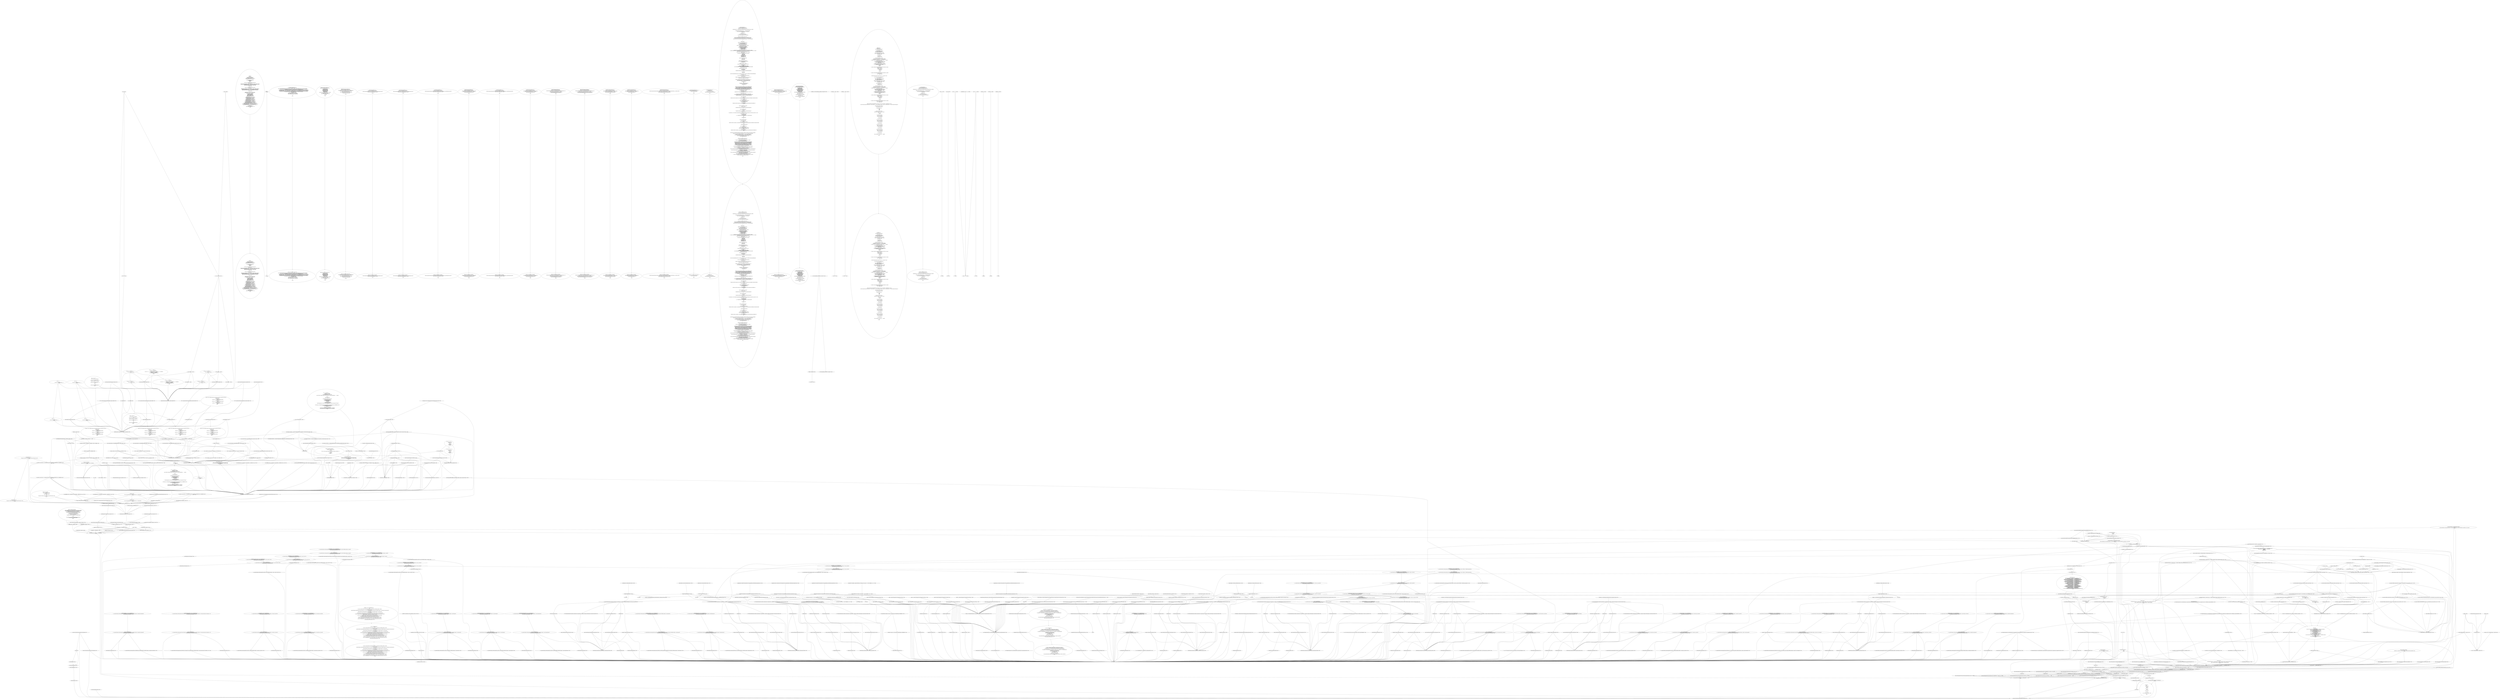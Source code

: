 digraph G {
0 [label="EXTERNAL"];
1 [label="=> Roslyn.Test.Utilities.ExecutionConditionUtil.IsMonoDesktop 761179"];
2 [label="Roslyn.Test.Utilities.ExecutionConditionUtil.IsMonoDesktop 761180"];
3 [label="@'\nusing System;\n\n// Need a base class with indexers.\npublic class DATestBase {\n    public int this[int a] { get { return 0; } }\n    public int this[int a, int b] { get { return 0; } }\n}\n\n// Need a struct with a couple fields.\npublic struct A {\n    public int x;\n    public int y;\n}\n\n// Need a struct with non-lifted short-circuiting operators.\npublic struct NLS\n{\n    public static NLS operator&(NLS a, NLS b) { return new NLS { value = a.value & b.value }; }\n    public static NLS operator|(NLS a, NLS b) { return new NLS { value = a.value | b.value }; }\n    public static bool operator true(NLS a) { return a.value; }\n    public static bool operator false(NLS a) { return !a.value; }\n\n    public bool value;\n}\n\n// Need a struct with lifted short-circuiting operators.\npublic struct LS\n{\n    public static LS operator&(LS a, LS b) { return new LS { value = a.value & b.value }; }\n    public static LS operator|(LS a, LS b) { return new LS { value = a.value | b.value }; }\n    public static bool operator true(LS? a) { return a.HasValue && a.Value.value; }\n    public static bool operator false(LS? a) { return a.HasValue && !a.Value.value; }\n\n    public bool value;\n}\n\npublic delegate void D(); public delegate int DI();\npublic delegate void DefP(int a, ref int b, out int c);\n\npublic class DATest : DATestBase {\n    public static volatile bool f;\n    public static volatile int val;\n    public static volatile byte b;\n    public const bool fTrue = true;\n    public const bool fFalse = false;\n    public static int[] arr = { 1, 2, 3 };\n\n    public static bool No() { return f; } // No-op\n    public static bool F(int x) { return f; }\n    public static bool G(out int x) { x = 0; return f; }\n    public static bool Q(bool x) { return f; }\n    public static bool S(A x) { return f; }\n    public static int NNo() { return val; } // No-op\n    public static int NF(int x) { return val; }\n    public static int NG(out int x) { x = 0; return val; }\n    public static int[] AF(int x) { return arr; }\n    public static int[] AG(out int x) { x = 0; return arr; }\n    public static int FA(int[] x) { return val; }\n    public static int GA(out int[] x) { x = arr; return val; }\n    public static IDisposable Res(bool x) { return null; }\n    public static bool FP(params int[] x) { return f; }\n    public static bool GP(out int x, params int[] y) { x = 0; return f; }\n    public static NLS GetNLS() { return new NLS { value = f }; }\n    public static NLS GetNLS(out int x) { x = 0; return new NLS { value = f }; }\n    public static LS GetLS() { return new LS { value = f }; }\n    public static LS? GetLS(out int x) { x = 0; return new LS { value = f }; }\n\n    public class C {\n        public C(params int[] x) { }\n        public C(out int x, params int[] y) { x = 0; }\n    }\n' 761181"];
4 [label="prefix = @'\nusing System;\n\n// Need a base class with indexers.\npublic class DATestBase {\n    public int this[int a] { get { return 0; } }\n    public int this[int a, int b] { get { return 0; } }\n}\n\n// Need a struct with a couple fields.\npublic struct A {\n    public int x;\n    public int y;\n}\n\n// Need a struct with non-lifted short-circuiting operators.\npublic struct NLS\n{\n    public static NLS operator&(NLS a, NLS b) { return new NLS { value = a.value & b.value }; }\n    public static NLS operator|(NLS a, NLS b) { return new NLS { value = a.value | b.value }; }\n    public static bool operator true(NLS a) { return a.value; }\n    public static bool operator false(NLS a) { return !a.value; }\n\n    public bool value;\n}\n\n// Need a struct with lifted short-circuiting operators.\npublic struct LS\n{\n    public static LS operator&(LS a, LS b) { return new LS { value = a.value & b.value }; }\n    public static LS operator|(LS a, LS b) { return new LS { value = a.value | b.value }; }\n    public static bool operator true(LS? a) { return a.HasValue && a.Value.value; }\n    public static bool operator false(LS? a) { return a.HasValue && !a.Value.value; }\n\n    public bool value;\n}\n\npublic delegate void D(); public delegate int DI();\npublic delegate void DefP(int a, ref int b, out int c);\n\npublic class DATest : DATestBase {\n    public static volatile bool f;\n    public static volatile int val;\n    public static volatile byte b;\n    public const bool fTrue = true;\n    public const bool fFalse = false;\n    public static int[] arr = { 1, 2, 3 };\n\n    public static bool No() { return f; } // No-op\n    public static bool F(int x) { return f; }\n    public static bool G(out int x) { x = 0; return f; }\n    public static bool Q(bool x) { return f; }\n    public static bool S(A x) { return f; }\n    public static int NNo() { return val; } // No-op\n    public static int NF(int x) { return val; }\n    public static int NG(out int x) { x = 0; return val; }\n    public static int[] AF(int x) { return arr; }\n    public static int[] AG(out int x) { x = 0; return arr; }\n    public static int FA(int[] x) { return val; }\n    public static int GA(out int[] x) { x = arr; return val; }\n    public static IDisposable Res(bool x) { return null; }\n    public static bool FP(params int[] x) { return f; }\n    public static bool GP(out int x, params int[] y) { x = 0; return f; }\n    public static NLS GetNLS() { return new NLS { value = f }; }\n    public static NLS GetNLS(out int x) { x = 0; return new NLS { value = f }; }\n    public static LS GetLS() { return new LS { value = f }; }\n    public static LS? GetLS(out int x) { x = 0; return new LS { value = f }; }\n\n    public class C {\n        public C(params int[] x) { }\n        public C(out int x, params int[] y) { x = 0; }\n    }\n' 761182"];
5 [label="@'\n}' 761183"];
6 [label="suffix = @'\n}' 761184"];
7 [label="param FlowTests(this) 761185"];
8 [label="@'\nnamespace System.Runtime.CompilerServices\n{\n    [System.AttributeUsage(AttributeTargets.Event | // The type of the event is nullable, or has a nullable reference type as one of its constituents\n                    AttributeTargets.Field | // The type of the field is a nullable reference type, or has a nullable reference type as one of its constituents\n                    AttributeTargets.GenericParameter | // The generic parameter is a nullable reference type\n                    AttributeTargets.Module | // Nullable reference types in this module are annotated by means of NullableAttribute applied to other targets in it\n                    AttributeTargets.Parameter | // The type of the parameter is a nullable reference type, or has a nullable reference type as one of its constituents\n                    AttributeTargets.ReturnValue | // The return type is a nullable reference type, or has a nullable reference type as one of its constituents\n                    AttributeTargets.Property | // The type of the property is a nullable reference type, or has a nullable reference type as one of its constituents\n                    AttributeTargets.Class, // Base type has a nullable reference type as one of its constituents\n                   AllowMultiple = false)]\n    public class NullableAttribute : Attribute\n    {\n        public NullableAttribute(byte transformFlag) { }\n        public NullableAttribute(byte[] transformFlags)\n        {\n        }\n    }\n}\n' 761186"];
9 [label="NullableAttributeDefinition = @'\nnamespace System.Runtime.CompilerServices\n{\n    [System.AttributeUsage(AttributeTargets.Event | // The type of the event is nullable, or has a nullable reference type as one of its constituents\n                    AttributeTargets.Field | // The type of the field is a nullable reference type, or has a nullable reference type as one of its constituents\n                    AttributeTargets.GenericParameter | // The generic parameter is a nullable reference type\n                    AttributeTargets.Module | // Nullable reference types in this module are annotated by means of NullableAttribute applied to other targets in it\n                    AttributeTargets.Parameter | // The type of the parameter is a nullable reference type, or has a nullable reference type as one of its constituents\n                    AttributeTargets.ReturnValue | // The return type is a nullable reference type, or has a nullable reference type as one of its constituents\n                    AttributeTargets.Property | // The type of the property is a nullable reference type, or has a nullable reference type as one of its constituents\n                    AttributeTargets.Class, // Base type has a nullable reference type as one of its constituents\n                   AllowMultiple = false)]\n    public class NullableAttribute : Attribute\n    {\n        public NullableAttribute(byte transformFlag) { }\n        public NullableAttribute(byte[] transformFlags)\n        {\n        }\n    }\n}\n' 761187"];
10 [label="@'\nnamespace System.Runtime.CompilerServices\n{\n    [System.AttributeUsage(\n        AttributeTargets.Class |\n        AttributeTargets.Delegate |\n        AttributeTargets.Interface |\n        AttributeTargets.Method |\n        AttributeTargets.Struct,\n        AllowMultiple = false,\n        Inherited = false)]\n    public sealed class NullableContextAttribute : Attribute\n    {\n        public readonly byte Flag;\n        public NullableContextAttribute(byte flag)\n        {\n            Flag = flag;\n        }\n    }\n}' 761188"];
11 [label="NullableContextAttributeDefinition = @'\nnamespace System.Runtime.CompilerServices\n{\n    [System.AttributeUsage(\n        AttributeTargets.Class |\n        AttributeTargets.Delegate |\n        AttributeTargets.Interface |\n        AttributeTargets.Method |\n        AttributeTargets.Struct,\n        AllowMultiple = false,\n        Inherited = false)]\n    public sealed class NullableContextAttribute : Attribute\n    {\n        public readonly byte Flag;\n        public NullableContextAttribute(byte flag)\n        {\n            Flag = flag;\n        }\n    }\n}' 761189"];
12 [label="@'\nnamespace System.Runtime.CompilerServices\n{\n    [System.AttributeUsage(AttributeTargets.Module, AllowMultiple = false)]\n    public sealed class NullablePublicOnlyAttribute : Attribute\n    {\n        public readonly bool IncludesInternals;\n        public NullablePublicOnlyAttribute(bool includesInternals)\n        {\n            IncludesInternals = includesInternals;\n        }\n    }\n}' 761190"];
13 [label="NullablePublicOnlyAttributeDefinition = @'\nnamespace System.Runtime.CompilerServices\n{\n    [System.AttributeUsage(AttributeTargets.Module, AllowMultiple = false)]\n    public sealed class NullablePublicOnlyAttribute : Attribute\n    {\n        public readonly bool IncludesInternals;\n        public NullablePublicOnlyAttribute(bool includesInternals)\n        {\n            IncludesInternals = includesInternals;\n        }\n    }\n}' 761191"];
14 [label="@'\nnamespace System.Diagnostics.CodeAnalysis\n{\n    [AttributeUsage(AttributeTargets.Field | AttributeTargets.Parameter | AttributeTargets.Property)]\n    public sealed class AllowNullAttribute : Attribute\n    {\n    }\n}' 761192"];
15 [label="AllowNullAttributeDefinition = @'\nnamespace System.Diagnostics.CodeAnalysis\n{\n    [AttributeUsage(AttributeTargets.Field | AttributeTargets.Parameter | AttributeTargets.Property)]\n    public sealed class AllowNullAttribute : Attribute\n    {\n    }\n}' 761193"];
16 [label="@'\nnamespace System.Diagnostics.CodeAnalysis\n{\n    [AttributeUsage(AttributeTargets.Field | AttributeTargets.Parameter | AttributeTargets.Property)]\n    public sealed class DisallowNullAttribute : Attribute\n    {\n    }\n}' 761194"];
17 [label="DisallowNullAttributeDefinition = @'\nnamespace System.Diagnostics.CodeAnalysis\n{\n    [AttributeUsage(AttributeTargets.Field | AttributeTargets.Parameter | AttributeTargets.Property)]\n    public sealed class DisallowNullAttribute : Attribute\n    {\n    }\n}' 761195"];
18 [label="@'\nnamespace System.Diagnostics.CodeAnalysis\n{\n    [AttributeUsage(AttributeTargets.Field | AttributeTargets.Parameter | AttributeTargets.Property | AttributeTargets.ReturnValue)]\n    public sealed class MaybeNullAttribute : Attribute\n    {\n    }\n}\n' 761196"];
19 [label="MaybeNullAttributeDefinition = @'\nnamespace System.Diagnostics.CodeAnalysis\n{\n    [AttributeUsage(AttributeTargets.Field | AttributeTargets.Parameter | AttributeTargets.Property | AttributeTargets.ReturnValue)]\n    public sealed class MaybeNullAttribute : Attribute\n    {\n    }\n}\n' 761197"];
20 [label="@'\nnamespace System.Diagnostics.CodeAnalysis\n{\n    [AttributeUsage(AttributeTargets.Parameter, AllowMultiple = false)]\n    public sealed class MaybeNullWhenAttribute : Attribute\n    {\n        public MaybeNullWhenAttribute(bool when) { }\n    }\n}\n' 761198"];
21 [label="MaybeNullWhenAttributeDefinition = @'\nnamespace System.Diagnostics.CodeAnalysis\n{\n    [AttributeUsage(AttributeTargets.Parameter, AllowMultiple = false)]\n    public sealed class MaybeNullWhenAttribute : Attribute\n    {\n        public MaybeNullWhenAttribute(bool when) { }\n    }\n}\n' 761199"];
22 [label="@'\nnamespace System.Diagnostics.CodeAnalysis\n{\n    [AttributeUsage(AttributeTargets.Field | AttributeTargets.Parameter | AttributeTargets.Property | AttributeTargets.ReturnValue)]\n    public sealed class NotNullAttribute : Attribute\n    {\n    }\n}\n' 761200"];
23 [label="NotNullAttributeDefinition = @'\nnamespace System.Diagnostics.CodeAnalysis\n{\n    [AttributeUsage(AttributeTargets.Field | AttributeTargets.Parameter | AttributeTargets.Property | AttributeTargets.ReturnValue)]\n    public sealed class NotNullAttribute : Attribute\n    {\n    }\n}\n' 761201"];
24 [label="@'\nnamespace System.Diagnostics.CodeAnalysis\n{\n    [AttributeUsage(AttributeTargets.Parameter, AllowMultiple = false)]\n    public sealed class NotNullWhenAttribute : Attribute\n    {\n        public NotNullWhenAttribute(bool when) { }\n    }\n}\n' 761202"];
25 [label="NotNullWhenAttributeDefinition = @'\nnamespace System.Diagnostics.CodeAnalysis\n{\n    [AttributeUsage(AttributeTargets.Parameter, AllowMultiple = false)]\n    public sealed class NotNullWhenAttribute : Attribute\n    {\n        public NotNullWhenAttribute(bool when) { }\n    }\n}\n' 761203"];
26 [label="@'\nnamespace System.Diagnostics.CodeAnalysis\n{\n    [AttributeUsage(AttributeTargets.Method | AttributeTargets.Property, AllowMultiple = true)]\n    public sealed class MemberNotNullAttribute : Attribute\n    {\n        public MemberNotNullAttribute(params string[] members) { }\n        public MemberNotNullAttribute(string member) { }\n    }\n}\n' 761204"];
27 [label="MemberNotNullAttributeDefinition = @'\nnamespace System.Diagnostics.CodeAnalysis\n{\n    [AttributeUsage(AttributeTargets.Method | AttributeTargets.Property, AllowMultiple = true)]\n    public sealed class MemberNotNullAttribute : Attribute\n    {\n        public MemberNotNullAttribute(params string[] members) { }\n        public MemberNotNullAttribute(string member) { }\n    }\n}\n' 761205"];
28 [label="@'\nnamespace System.Diagnostics.CodeAnalysis\n{\n    [AttributeUsage(AttributeTargets.Method | AttributeTargets.Property, AllowMultiple = true)]\n    public sealed class MemberNotNullWhenAttribute : Attribute\n    {\n        public MemberNotNullWhenAttribute(bool when, params string[] members) { }\n        public MemberNotNullWhenAttribute(bool when, string member) { }\n    }\n}\n' 761206"];
29 [label="MemberNotNullWhenAttributeDefinition = @'\nnamespace System.Diagnostics.CodeAnalysis\n{\n    [AttributeUsage(AttributeTargets.Method | AttributeTargets.Property, AllowMultiple = true)]\n    public sealed class MemberNotNullWhenAttribute : Attribute\n    {\n        public MemberNotNullWhenAttribute(bool when, params string[] members) { }\n        public MemberNotNullWhenAttribute(bool when, string member) { }\n    }\n}\n' 761207"];
30 [label="@'\nnamespace System.Diagnostics.CodeAnalysis\n{\n    [AttributeUsage(AttributeTargets.Parameter, AllowMultiple = false)]\n    public class DoesNotReturnIfAttribute : Attribute\n    {\n        public DoesNotReturnIfAttribute(bool condition) { }\n    }\n}\n' 761208"];
31 [label="DoesNotReturnIfAttributeDefinition = @'\nnamespace System.Diagnostics.CodeAnalysis\n{\n    [AttributeUsage(AttributeTargets.Parameter, AllowMultiple = false)]\n    public class DoesNotReturnIfAttribute : Attribute\n    {\n        public DoesNotReturnIfAttribute(bool condition) { }\n    }\n}\n' 761209"];
32 [label="@'\nnamespace System.Diagnostics.CodeAnalysis\n{\n    [AttributeUsage(AttributeTargets.Method, AllowMultiple = false)]\n    public class DoesNotReturnAttribute : Attribute\n    {\n        public DoesNotReturnAttribute() { }\n    }\n}\n' 761210"];
33 [label="DoesNotReturnAttributeDefinition = @'\nnamespace System.Diagnostics.CodeAnalysis\n{\n    [AttributeUsage(AttributeTargets.Method, AllowMultiple = false)]\n    public class DoesNotReturnAttribute : Attribute\n    {\n        public DoesNotReturnAttribute() { }\n    }\n}\n' 761211"];
34 [label="@'\nnamespace System.Diagnostics.CodeAnalysis\n{\n    [AttributeUsage(AttributeTargets.Parameter | AttributeTargets.Property | AttributeTargets.ReturnValue, AllowMultiple = true, Inherited = false)]\n    public sealed class NotNullIfNotNullAttribute : Attribute\n    {\n        public NotNullIfNotNullAttribute(string parameterName) { }\n    }\n}\n' 761212"];
35 [label="NotNullIfNotNullAttributeDefinition = @'\nnamespace System.Diagnostics.CodeAnalysis\n{\n    [AttributeUsage(AttributeTargets.Parameter | AttributeTargets.Property | AttributeTargets.ReturnValue, AllowMultiple = true, Inherited = false)]\n    public sealed class NotNullIfNotNullAttribute : Attribute\n    {\n        public NotNullIfNotNullAttribute(string parameterName) { }\n    }\n}\n' 761213"];
36 [label="@'\nnamespace System.Runtime.CompilerServices\n{\n    public static class IsExternalInit\n    {\n    }\n}\n' 761214"];
37 [label="IsExternalInitTypeDefinition = @'\nnamespace System.Runtime.CompilerServices\n{\n    public static class IsExternalInit\n    {\n    }\n}\n' 761215"];
38 [label="@'\nnamespace System\n{\n    public interface IAsyncDisposable\n    {\n       System.Threading.Tasks.ValueTask DisposeAsync();\n    }\n}\n' 761216"];
39 [label="IAsyncDisposableDefinition = @'\nnamespace System\n{\n    public interface IAsyncDisposable\n    {\n       System.Threading.Tasks.ValueTask DisposeAsync();\n    }\n}\n' 761217"];
40 [label="@'\nnamespace System.Collections.Generic\n{\n    public interface IAsyncEnumerable<out T>\n    {\n        IAsyncEnumerator<T> GetAsyncEnumerator(System.Threading.CancellationToken token = default);\n    }\n\n    public interface IAsyncEnumerator<out T> : System.IAsyncDisposable\n    {\n        System.Threading.Tasks.ValueTask<bool> MoveNextAsync();\n        T Current { get; }\n    }\n}\nnamespace System\n{\n    public interface IAsyncDisposable\n    {\n        System.Threading.Tasks.ValueTask DisposeAsync();\n    }\n}\n\nnamespace System.Runtime.CompilerServices\n{\n    [AttributeUsage(AttributeTargets.Method, Inherited = false, AllowMultiple = false)]\n    public sealed class AsyncIteratorStateMachineAttribute : StateMachineAttribute\n    {\n        public AsyncIteratorStateMachineAttribute(Type stateMachineType) : base(stateMachineType)\n        {\n        }\n    }\n}\n\n#nullable disable\n\nnamespace System.Threading.Tasks.Sources\n{\n    using System.Diagnostics;\n    using System.Runtime.ExceptionServices;\n    using System.Runtime.InteropServices;\n\n    [StructLayout(LayoutKind.Auto)]\n    public struct ManualResetValueTaskSourceCore<TResult>\n    {\n        private Action<object> _continuation;\n        private object _continuationState;\n        private ExecutionContext _executionContext;\n        private object _capturedContext;\n        private bool _completed;\n        private TResult _result;\n        private ExceptionDispatchInfo _error;\n        private short _version;\n\n        /// <summary>Gets or sets whether to force continuations to run asynchronously.</summary>\n        /// <remarks>Continuations may run asynchronously if this is false, but they'll never run synchronously if this is true.</remarks>\n        public bool RunContinuationsAsynchronously { get; set; }\n\n        /// <summary>Resets to prepare for the next operation.</summary>\n        public void Reset()\n        {\n            // Reset/update state for the next use/await of this instance.\n            _version++;\n            _completed = false;\n            _result = default;\n            _error = null;\n            _executionContext = null;\n            _capturedContext = null;\n            _continuation = null;\n            _continuationState = null;\n        }\n\n        public void SetResult(TResult result)\n        {\n            _result = result;\n            SignalCompletion();\n        }\n\n        public void SetException(Exception error)\n        {\n            _error = ExceptionDispatchInfo.Capture(error);\n            SignalCompletion();\n        }\n\n        public short Version => _version;\n\n        public ValueTaskSourceStatus GetStatus(short token)\n        {\n            ValidateToken(token);\n            return\n                !_completed ? ValueTaskSourceStatus.Pending :\n                _error == null ? ValueTaskSourceStatus.Succeeded :\n                _error.SourceException is OperationCanceledException ? ValueTaskSourceStatus.Canceled :\n                ValueTaskSourceStatus.Faulted;\n        }\n\n        public TResult GetResult(short token)\n        {\n            ValidateToken(token);\n            if (!_completed)\n            {\n                ManualResetValueTaskSourceCoreShared.ThrowInvalidOperationException();\n            }\n\n            _error?.Throw();\n            return _result;\n        }\n\n        public void OnCompleted(Action<object> continuation, object state, short token, ValueTaskSourceOnCompletedFlags flags)\n        {\n            if (continuation == null)\n            {\n                throw new ArgumentNullException(nameof(continuation));\n            }\n            ValidateToken(token);\n\n            if ((flags & ValueTaskSourceOnCompletedFlags.FlowExecutionContext) != 0)\n            {\n                _executionContext = ExecutionContext.Capture();\n            }\n\n            if ((flags & ValueTaskSourceOnCompletedFlags.UseSchedulingContext) != 0)\n            {\n                SynchronizationContext sc = SynchronizationContext.Current;\n                if (sc != null && sc.GetType() != typeof(SynchronizationContext))\n                {\n                    _capturedContext = sc;\n                }\n                else\n                {\n                    TaskScheduler ts = TaskScheduler.Current;\n                    if (ts != TaskScheduler.Default)\n                    {\n                        _capturedContext = ts;\n                    }\n                }\n            }\n\n            // We need to set the continuation state before we swap in the delegate, so that\n            // if there's a race between this and SetResult/Exception and SetResult/Exception\n            // sees the _continuation as non-null, it'll be able to invoke it with the state\n            // stored here.  However, this also means that if this is used incorrectly (e.g.\n            // awaited twice concurrently), _continuationState might get erroneously overwritten.\n            // To minimize the chances of that, we check preemptively whether _continuation\n            // is already set to something other than the completion sentinel.\n\n            object oldContinuation = _continuation;\n            if (oldContinuation == null)\n            {\n                _continuationState = state;\n                oldContinuation = Interlocked.CompareExchange(ref _continuation, continuation, null);\n            }\n\n            if (oldContinuation != null)\n            {\n                // Operation already completed, so we need to queue the supplied callback.\n                if (!ReferenceEquals(oldContinuation, ManualResetValueTaskSourceCoreShared.s_sentinel))\n                {\n                    ManualResetValueTaskSourceCoreShared.ThrowInvalidOperationException();\n                }\n\n                switch (_capturedContext)\n                {\n                    case null:\n                        Task.Factory.StartNew(continuation, state, CancellationToken.None, TaskCreationOptions.DenyChildAttach, TaskScheduler.Default);\n                        break;\n\n                    case SynchronizationContext sc:\n                        sc.Post(s =>\n                        {\n                            var tuple = (Tuple<Action<object>, object>)s;\n                            tuple.Item1(tuple.Item2);\n                        }, Tuple.Create(continuation, state));\n                        break;\n\n                    case TaskScheduler ts:\n                        Task.Factory.StartNew(continuation, state, CancellationToken.None, TaskCreationOptions.DenyChildAttach, ts);\n                        break;\n                }\n            }\n        }\n\n        private void ValidateToken(short token)\n        {\n            if (token != _version)\n            {\n                ManualResetValueTaskSourceCoreShared.ThrowInvalidOperationException();\n            }\n        }\n\n        private void SignalCompletion()\n        {\n            if (_completed)\n            {\n                ManualResetValueTaskSourceCoreShared.ThrowInvalidOperationException();\n            }\n            _completed = true;\n\n            if (_continuation != null || Interlocked.CompareExchange(ref _continuation, ManualResetValueTaskSourceCoreShared.s_sentinel, null) != null)\n            {\n                if (_executionContext != null)\n                {\n                    ExecutionContext.Run(\n                        _executionContext,\n                        s => ((ManualResetValueTaskSourceCore<TResult>)s).InvokeContinuation(),\n                        this);\n                }\n                else\n                {\n                    InvokeContinuation();\n                }\n            }\n        }\n\n        private void InvokeContinuation()\n        {\n            switch (_capturedContext)\n            {\n                case null:\n                    if (RunContinuationsAsynchronously)\n                    {\n                        Task.Factory.StartNew(_continuation, _continuationState, CancellationToken.None, TaskCreationOptions.DenyChildAttach, TaskScheduler.Default);\n                    }\n                    else\n                    {\n                        _continuation(_continuationState);\n                    }\n                    break;\n\n                case SynchronizationContext sc:\n                    sc.Post(s =>\n                    {\n                        var state = (Tuple<Action<object>, object>)s;\n                        state.Item1(state.Item2);\n                    }, Tuple.Create(_continuation, _continuationState));\n                    break;\n\n                case TaskScheduler ts:\n                    Task.Factory.StartNew(_continuation, _continuationState, CancellationToken.None, TaskCreationOptions.DenyChildAttach, ts);\n                    break;\n            }\n        }\n    }\n\n    internal static class ManualResetValueTaskSourceCoreShared // separated out of generic to avoid unnecessary duplication\n    {\n        internal static void ThrowInvalidOperationException() => throw new InvalidOperationException();\n\n        internal static readonly Action<object> s_sentinel = CompletionSentinel;\n        private static void CompletionSentinel(object _) // named method to aid debugging\n        {\n            Debug.Fail(''The sentinel delegate should never be invoked.'');\n            ThrowInvalidOperationException();\n        }\n    }\n}\n\nnamespace System.Runtime.CompilerServices\n{\n    using System.Runtime.InteropServices;\n\n    /// <summary>Represents a builder for asynchronous iterators.</summary>\n    [StructLayout(LayoutKind.Auto)]\n    public struct AsyncIteratorMethodBuilder\n    {\n        // AsyncIteratorMethodBuilder is used by the language compiler as part of generating\n        // async iterators. For now, the implementation just wraps AsyncTaskMethodBuilder, as\n        // most of the logic is shared.  However, in the future this could be changed and\n        // optimized.  For example, we do need to allocate an object (once) to flow state like\n        // ExecutionContext, which AsyncTaskMethodBuilder handles, but it handles it by\n        // allocating a Task-derived object.  We could optimize this further by removing\n        // the Task from the hierarchy, but in doing so we'd also lose a variety of optimizations\n        // related to it, so we'd need to replicate all of those optimizations (e.g. storing\n        // that box object directly into a Task's continuation field).\n\n        private AsyncTaskMethodBuilder _methodBuilder; // mutable struct; do not make it readonly\n\n        public static AsyncIteratorMethodBuilder Create() =>\n            new AsyncIteratorMethodBuilder() { _methodBuilder = AsyncTaskMethodBuilder.Create() };\n\n        [MethodImpl(MethodImplOptions.AggressiveInlining)]\n        public void MoveNext<TStateMachine>(ref TStateMachine stateMachine) where TStateMachine : IAsyncStateMachine =>\n            _methodBuilder.Start(ref stateMachine);\n\n        public void AwaitOnCompleted<TAwaiter, TStateMachine>(ref TAwaiter awaiter, ref TStateMachine stateMachine)\n            where TAwaiter : INotifyCompletion\n            where TStateMachine : IAsyncStateMachine =>\n            _methodBuilder.AwaitOnCompleted(ref awaiter, ref stateMachine);\n\n        public void AwaitUnsafeOnCompleted<TAwaiter, TStateMachine>(ref TAwaiter awaiter, ref TStateMachine stateMachine)\n            where TAwaiter : ICriticalNotifyCompletion\n            where TStateMachine : IAsyncStateMachine =>\n            _methodBuilder.AwaitUnsafeOnCompleted(ref awaiter, ref stateMachine);\n\n        /// <summary>Marks iteration as being completed, whether successfully or otherwise.</summary>\n        public void Complete() => _methodBuilder.SetResult();\n    }\n}\n' 761218"];
41 [label="AsyncStreamsTypes = @'\nnamespace System.Collections.Generic\n{\n    public interface IAsyncEnumerable<out T>\n    {\n        IAsyncEnumerator<T> GetAsyncEnumerator(System.Threading.CancellationToken token = default);\n    }\n\n    public interface IAsyncEnumerator<out T> : System.IAsyncDisposable\n    {\n        System.Threading.Tasks.ValueTask<bool> MoveNextAsync();\n        T Current { get; }\n    }\n}\nnamespace System\n{\n    public interface IAsyncDisposable\n    {\n        System.Threading.Tasks.ValueTask DisposeAsync();\n    }\n}\n\nnamespace System.Runtime.CompilerServices\n{\n    [AttributeUsage(AttributeTargets.Method, Inherited = false, AllowMultiple = false)]\n    public sealed class AsyncIteratorStateMachineAttribute : StateMachineAttribute\n    {\n        public AsyncIteratorStateMachineAttribute(Type stateMachineType) : base(stateMachineType)\n        {\n        }\n    }\n}\n\n#nullable disable\n\nnamespace System.Threading.Tasks.Sources\n{\n    using System.Diagnostics;\n    using System.Runtime.ExceptionServices;\n    using System.Runtime.InteropServices;\n\n    [StructLayout(LayoutKind.Auto)]\n    public struct ManualResetValueTaskSourceCore<TResult>\n    {\n        private Action<object> _continuation;\n        private object _continuationState;\n        private ExecutionContext _executionContext;\n        private object _capturedContext;\n        private bool _completed;\n        private TResult _result;\n        private ExceptionDispatchInfo _error;\n        private short _version;\n\n        /// <summary>Gets or sets whether to force continuations to run asynchronously.</summary>\n        /// <remarks>Continuations may run asynchronously if this is false, but they'll never run synchronously if this is true.</remarks>\n        public bool RunContinuationsAsynchronously { get; set; }\n\n        /// <summary>Resets to prepare for the next operation.</summary>\n        public void Reset()\n        {\n            // Reset/update state for the next use/await of this instance.\n            _version++;\n            _completed = false;\n            _result = default;\n            _error = null;\n            _executionContext = null;\n            _capturedContext = null;\n            _continuation = null;\n            _continuationState = null;\n        }\n\n        public void SetResult(TResult result)\n        {\n            _result = result;\n            SignalCompletion();\n        }\n\n        public void SetException(Exception error)\n        {\n            _error = ExceptionDispatchInfo.Capture(error);\n            SignalCompletion();\n        }\n\n        public short Version => _version;\n\n        public ValueTaskSourceStatus GetStatus(short token)\n        {\n            ValidateToken(token);\n            return\n                !_completed ? ValueTaskSourceStatus.Pending :\n                _error == null ? ValueTaskSourceStatus.Succeeded :\n                _error.SourceException is OperationCanceledException ? ValueTaskSourceStatus.Canceled :\n                ValueTaskSourceStatus.Faulted;\n        }\n\n        public TResult GetResult(short token)\n        {\n            ValidateToken(token);\n            if (!_completed)\n            {\n                ManualResetValueTaskSourceCoreShared.ThrowInvalidOperationException();\n            }\n\n            _error?.Throw();\n            return _result;\n        }\n\n        public void OnCompleted(Action<object> continuation, object state, short token, ValueTaskSourceOnCompletedFlags flags)\n        {\n            if (continuation == null)\n            {\n                throw new ArgumentNullException(nameof(continuation));\n            }\n            ValidateToken(token);\n\n            if ((flags & ValueTaskSourceOnCompletedFlags.FlowExecutionContext) != 0)\n            {\n                _executionContext = ExecutionContext.Capture();\n            }\n\n            if ((flags & ValueTaskSourceOnCompletedFlags.UseSchedulingContext) != 0)\n            {\n                SynchronizationContext sc = SynchronizationContext.Current;\n                if (sc != null && sc.GetType() != typeof(SynchronizationContext))\n                {\n                    _capturedContext = sc;\n                }\n                else\n                {\n                    TaskScheduler ts = TaskScheduler.Current;\n                    if (ts != TaskScheduler.Default)\n                    {\n                        _capturedContext = ts;\n                    }\n                }\n            }\n\n            // We need to set the continuation state before we swap in the delegate, so that\n            // if there's a race between this and SetResult/Exception and SetResult/Exception\n            // sees the _continuation as non-null, it'll be able to invoke it with the state\n            // stored here.  However, this also means that if this is used incorrectly (e.g.\n            // awaited twice concurrently), _continuationState might get erroneously overwritten.\n            // To minimize the chances of that, we check preemptively whether _continuation\n            // is already set to something other than the completion sentinel.\n\n            object oldContinuation = _continuation;\n            if (oldContinuation == null)\n            {\n                _continuationState = state;\n                oldContinuation = Interlocked.CompareExchange(ref _continuation, continuation, null);\n            }\n\n            if (oldContinuation != null)\n            {\n                // Operation already completed, so we need to queue the supplied callback.\n                if (!ReferenceEquals(oldContinuation, ManualResetValueTaskSourceCoreShared.s_sentinel))\n                {\n                    ManualResetValueTaskSourceCoreShared.ThrowInvalidOperationException();\n                }\n\n                switch (_capturedContext)\n                {\n                    case null:\n                        Task.Factory.StartNew(continuation, state, CancellationToken.None, TaskCreationOptions.DenyChildAttach, TaskScheduler.Default);\n                        break;\n\n                    case SynchronizationContext sc:\n                        sc.Post(s =>\n                        {\n                            var tuple = (Tuple<Action<object>, object>)s;\n                            tuple.Item1(tuple.Item2);\n                        }, Tuple.Create(continuation, state));\n                        break;\n\n                    case TaskScheduler ts:\n                        Task.Factory.StartNew(continuation, state, CancellationToken.None, TaskCreationOptions.DenyChildAttach, ts);\n                        break;\n                }\n            }\n        }\n\n        private void ValidateToken(short token)\n        {\n            if (token != _version)\n            {\n                ManualResetValueTaskSourceCoreShared.ThrowInvalidOperationException();\n            }\n        }\n\n        private void SignalCompletion()\n        {\n            if (_completed)\n            {\n                ManualResetValueTaskSourceCoreShared.ThrowInvalidOperationException();\n            }\n            _completed = true;\n\n            if (_continuation != null || Interlocked.CompareExchange(ref _continuation, ManualResetValueTaskSourceCoreShared.s_sentinel, null) != null)\n            {\n                if (_executionContext != null)\n                {\n                    ExecutionContext.Run(\n                        _executionContext,\n                        s => ((ManualResetValueTaskSourceCore<TResult>)s).InvokeContinuation(),\n                        this);\n                }\n                else\n                {\n                    InvokeContinuation();\n                }\n            }\n        }\n\n        private void InvokeContinuation()\n        {\n            switch (_capturedContext)\n            {\n                case null:\n                    if (RunContinuationsAsynchronously)\n                    {\n                        Task.Factory.StartNew(_continuation, _continuationState, CancellationToken.None, TaskCreationOptions.DenyChildAttach, TaskScheduler.Default);\n                    }\n                    else\n                    {\n                        _continuation(_continuationState);\n                    }\n                    break;\n\n                case SynchronizationContext sc:\n                    sc.Post(s =>\n                    {\n                        var state = (Tuple<Action<object>, object>)s;\n                        state.Item1(state.Item2);\n                    }, Tuple.Create(_continuation, _continuationState));\n                    break;\n\n                case TaskScheduler ts:\n                    Task.Factory.StartNew(_continuation, _continuationState, CancellationToken.None, TaskCreationOptions.DenyChildAttach, ts);\n                    break;\n            }\n        }\n    }\n\n    internal static class ManualResetValueTaskSourceCoreShared // separated out of generic to avoid unnecessary duplication\n    {\n        internal static void ThrowInvalidOperationException() => throw new InvalidOperationException();\n\n        internal static readonly Action<object> s_sentinel = CompletionSentinel;\n        private static void CompletionSentinel(object _) // named method to aid debugging\n        {\n            Debug.Fail(''The sentinel delegate should never be invoked.'');\n            ThrowInvalidOperationException();\n        }\n    }\n}\n\nnamespace System.Runtime.CompilerServices\n{\n    using System.Runtime.InteropServices;\n\n    /// <summary>Represents a builder for asynchronous iterators.</summary>\n    [StructLayout(LayoutKind.Auto)]\n    public struct AsyncIteratorMethodBuilder\n    {\n        // AsyncIteratorMethodBuilder is used by the language compiler as part of generating\n        // async iterators. For now, the implementation just wraps AsyncTaskMethodBuilder, as\n        // most of the logic is shared.  However, in the future this could be changed and\n        // optimized.  For example, we do need to allocate an object (once) to flow state like\n        // ExecutionContext, which AsyncTaskMethodBuilder handles, but it handles it by\n        // allocating a Task-derived object.  We could optimize this further by removing\n        // the Task from the hierarchy, but in doing so we'd also lose a variety of optimizations\n        // related to it, so we'd need to replicate all of those optimizations (e.g. storing\n        // that box object directly into a Task's continuation field).\n\n        private AsyncTaskMethodBuilder _methodBuilder; // mutable struct; do not make it readonly\n\n        public static AsyncIteratorMethodBuilder Create() =>\n            new AsyncIteratorMethodBuilder() { _methodBuilder = AsyncTaskMethodBuilder.Create() };\n\n        [MethodImpl(MethodImplOptions.AggressiveInlining)]\n        public void MoveNext<TStateMachine>(ref TStateMachine stateMachine) where TStateMachine : IAsyncStateMachine =>\n            _methodBuilder.Start(ref stateMachine);\n\n        public void AwaitOnCompleted<TAwaiter, TStateMachine>(ref TAwaiter awaiter, ref TStateMachine stateMachine)\n            where TAwaiter : INotifyCompletion\n            where TStateMachine : IAsyncStateMachine =>\n            _methodBuilder.AwaitOnCompleted(ref awaiter, ref stateMachine);\n\n        public void AwaitUnsafeOnCompleted<TAwaiter, TStateMachine>(ref TAwaiter awaiter, ref TStateMachine stateMachine)\n            where TAwaiter : ICriticalNotifyCompletion\n            where TStateMachine : IAsyncStateMachine =>\n            _methodBuilder.AwaitUnsafeOnCompleted(ref awaiter, ref stateMachine);\n\n        /// <summary>Marks iteration as being completed, whether successfully or otherwise.</summary>\n        public void Complete() => _methodBuilder.SetResult();\n    }\n}\n' 761219"];
42 [label="@'\nnamespace System.Runtime.CompilerServices\n{\n    [System.AttributeUsage(AttributeTargets.Parameter, AllowMultiple = false)]\n    public class EnumeratorCancellationAttribute : Attribute\n    {\n        public EnumeratorCancellationAttribute() { }\n    }\n}\n' 761220"];
43 [label="EnumeratorCancellationAttributeType = @'\nnamespace System.Runtime.CompilerServices\n{\n    [System.AttributeUsage(AttributeTargets.Parameter, AllowMultiple = false)]\n    public class EnumeratorCancellationAttribute : Attribute\n    {\n        public EnumeratorCancellationAttribute() { }\n    }\n}\n' 761221"];
44 [label="@'using System.Collections.Generic;\nnamespace System.Runtime.CompilerServices\n{\n    [System.AttributeUsage(\n        AttributeTargets.Class |\n        AttributeTargets.Event |\n        AttributeTargets.Field |\n        AttributeTargets.GenericParameter |\n        AttributeTargets.Parameter |\n        AttributeTargets.Property |\n        AttributeTargets.ReturnValue,\n        AllowMultiple = false,\n        Inherited = false)]\n    public sealed class NativeIntegerAttribute : Attribute\n    {\n        public NativeIntegerAttribute()\n        {\n            TransformFlags = new[] { true };\n        }\n        public NativeIntegerAttribute(bool[] flags)\n        {\n            TransformFlags = flags;\n        }\n        public readonly IList<bool> TransformFlags;\n    }\n}' 761222"];
45 [label="NativeIntegerAttributeDefinition =\n@'using System.Collections.Generic;\nnamespace System.Runtime.CompilerServices\n{\n    [System.AttributeUsage(\n        AttributeTargets.Class |\n        AttributeTargets.Event |\n        AttributeTargets.Field |\n        AttributeTargets.GenericParameter |\n        AttributeTargets.Parameter |\n        AttributeTargets.Property |\n        AttributeTargets.ReturnValue,\n        AllowMultiple = false,\n        Inherited = false)]\n    public sealed class NativeIntegerAttribute : Attribute\n    {\n        public NativeIntegerAttribute()\n        {\n            TransformFlags = new[] { true };\n        }\n        public NativeIntegerAttribute(bool[] flags)\n        {\n            TransformFlags = flags;\n        }\n        public readonly IList<bool> TransformFlags;\n    }\n}' 761223"];
46 [label="() => new[] { Net40.mscorlib, Net40.System, Net40.SystemCore, Net40.MicrosoftVisualBasic } 761224"];
47 [label="LazyThreadSafetyMode.PublicationOnly 761225"];
48 [label="new Lazy<MetadataReference[]>(\n            () => new[] { Net40.mscorlib, Net40.System, Net40.SystemCore, Net40.MicrosoftVisualBasic },\n            LazyThreadSafetyMode.PublicationOnly) 761226"];
49 [label="s_lazyDefaultVbReferences = new Lazy<MetadataReference[]>(\n            () => new[] { Net40.mscorlib, Net40.System, Net40.SystemCore, Net40.MicrosoftVisualBasic },\n            LazyThreadSafetyMode.PublicationOnly) 761227"];
50 [label="() => new[] { Net451.mscorlib, Net451.System, Net451.SystemCore, Net451.MicrosoftVisualBasic } 761228"];
51 [label="LazyThreadSafetyMode.PublicationOnly 761229"];
52 [label="new Lazy<MetadataReference[]>(\n            () => new[] { Net451.mscorlib, Net451.System, Net451.SystemCore, Net451.MicrosoftVisualBasic },\n            LazyThreadSafetyMode.PublicationOnly) 761230"];
53 [label="s_lazyLatestVbReferences = new Lazy<MetadataReference[]>(\n            () => new[] { Net451.mscorlib, Net451.System, Net451.SystemCore, Net451.MicrosoftVisualBasic },\n            LazyThreadSafetyMode.PublicationOnly) 761231"];
54 [label="RuntimeUtilities.IsCoreClrRuntime 761232"];
55 [label="'netstandard, Version=2.0.0.0, Culture=neutral, PublicKeyToken=cc7b13ffcd2ddd51' 761233"];
56 [label="new AssemblyName('netstandard, Version=2.0.0.0, Culture=neutral, PublicKeyToken=cc7b13ffcd2ddd51') 761234"];
57 [label="RuntimeCorLibName = RuntimeUtilities.IsCoreClrRuntime\n            ? new AssemblyName('netstandard, Version=2.0.0.0, Culture=neutral, PublicKeyToken=cc7b13ffcd2ddd51')\n            : new AssemblyName('mscorlib, Version=4.0.0.0, Culture=neutral, PublicKeyToken=b77a5c561934e089') 761235"];
58 [label="() =>\n            {\n                var winmd = AssemblyMetadata.CreateFromImage(TestResources.WinRt.Windows).GetReference(display: 'Windows');\n\n                var windowsruntime =\n                    AssemblyMetadata.CreateFromImage(ProprietaryTestResources.v4_0_30319_17929.System_Runtime_WindowsRuntime).GetReference(display: 'System.Runtime.WindowsRuntime.dll');\n\n                var runtime =\n                    AssemblyMetadata.CreateFromImage(ResourcesNet451.SystemRuntime).GetReference(display: 'System.Runtime.dll');\n\n                var objectModel =\n                    AssemblyMetadata.CreateFromImage(ResourcesNet451.SystemObjectModel).GetReference(display: 'System.ObjectModel.dll');\n\n                var uixaml = AssemblyMetadata.CreateFromImage(ProprietaryTestResources.v4_0_30319_17929.System_Runtime_WindowsRuntime_UI_Xaml).\n                    GetReference(display: 'System.Runtime.WindowsRuntime.UI.Xaml.dll');\n\n                var interop = AssemblyMetadata.CreateFromImage(ResourcesNet451.SystemRuntimeInteropServicesWindowsRuntime).\n                    GetReference(display: 'System.Runtime.InteropServices.WindowsRuntime.dll');\n\n                //Not mentioned in the adapter doc but pointed to from System.Runtime, so we'll put it here.\n                var system = AssemblyMetadata.CreateFromImage(ResourcesNet451.System).GetReference(display: 'System.dll');\n\n                var mscor = AssemblyMetadata.CreateFromImage(ResourcesNet451.mscorlib).GetReference(display: 'mscorlib');\n\n                return new MetadataReference[] { winmd, windowsruntime, runtime, objectModel, uixaml, interop, system, mscor };\n            } 761236"];
59 [label="LazyThreadSafetyMode.PublicationOnly 761237"];
60 [label="new Lazy<MetadataReference[]>(\n            () =>\n            {\n                var winmd = AssemblyMetadata.CreateFromImage(TestResources.WinRt.Windows).GetReference(display: 'Windows');\n\n                var windowsruntime =\n                    AssemblyMetadata.CreateFromImage(ProprietaryTestResources.v4_0_30319_17929.System_Runtime_WindowsRuntime).GetReference(display: 'System.Runtime.WindowsRuntime.dll');\n\n                var runtime =\n                    AssemblyMetadata.CreateFromImage(ResourcesNet451.SystemRuntime).GetReference(display: 'System.Runtime.dll');\n\n                var objectModel =\n                    AssemblyMetadata.CreateFromImage(ResourcesNet451.SystemObjectModel).GetReference(display: 'System.ObjectModel.dll');\n\n                var uixaml = AssemblyMetadata.CreateFromImage(ProprietaryTestResources.v4_0_30319_17929.System_Runtime_WindowsRuntime_UI_Xaml).\n                    GetReference(display: 'System.Runtime.WindowsRuntime.UI.Xaml.dll');\n\n                var interop = AssemblyMetadata.CreateFromImage(ResourcesNet451.SystemRuntimeInteropServicesWindowsRuntime).\n                    GetReference(display: 'System.Runtime.InteropServices.WindowsRuntime.dll');\n\n                //Not mentioned in the adapter doc but pointed to from System.Runtime, so we'll put it here.\n                var system = AssemblyMetadata.CreateFromImage(ResourcesNet451.System).GetReference(display: 'System.dll');\n\n                var mscor = AssemblyMetadata.CreateFromImage(ResourcesNet451.mscorlib).GetReference(display: 'mscorlib');\n\n                return new MetadataReference[] { winmd, windowsruntime, runtime, objectModel, uixaml, interop, system, mscor };\n            },\n            LazyThreadSafetyMode.PublicationOnly) 761238"];
61 [label="s_winRtRefs = new Lazy<MetadataReference[]>(\n            () =>\n            {\n                var winmd = AssemblyMetadata.CreateFromImage(TestResources.WinRt.Windows).GetReference(display: 'Windows');\n\n                var windowsruntime =\n                    AssemblyMetadata.CreateFromImage(ProprietaryTestResources.v4_0_30319_17929.System_Runtime_WindowsRuntime).GetReference(display: 'System.Runtime.WindowsRuntime.dll');\n\n                var runtime =\n                    AssemblyMetadata.CreateFromImage(ResourcesNet451.SystemRuntime).GetReference(display: 'System.Runtime.dll');\n\n                var objectModel =\n                    AssemblyMetadata.CreateFromImage(ResourcesNet451.SystemObjectModel).GetReference(display: 'System.ObjectModel.dll');\n\n                var uixaml = AssemblyMetadata.CreateFromImage(ProprietaryTestResources.v4_0_30319_17929.System_Runtime_WindowsRuntime_UI_Xaml).\n                    GetReference(display: 'System.Runtime.WindowsRuntime.UI.Xaml.dll');\n\n                var interop = AssemblyMetadata.CreateFromImage(ResourcesNet451.SystemRuntimeInteropServicesWindowsRuntime).\n                    GetReference(display: 'System.Runtime.InteropServices.WindowsRuntime.dll');\n\n                //Not mentioned in the adapter doc but pointed to from System.Runtime, so we'll put it here.\n                var system = AssemblyMetadata.CreateFromImage(ResourcesNet451.System).GetReference(display: 'System.dll');\n\n                var mscor = AssemblyMetadata.CreateFromImage(ResourcesNet451.mscorlib).GetReference(display: 'mscorlib');\n\n                return new MetadataReference[] { winmd, windowsruntime, runtime, objectModel, uixaml, interop, system, mscor };\n            },\n            LazyThreadSafetyMode.PublicationOnly) 761239"];
62 [label="() => new MetadataReference[] { MscorlibPP7Ref, SystemRuntimePP7Ref } 761240"];
63 [label="LazyThreadSafetyMode.PublicationOnly 761241"];
64 [label="new Lazy<MetadataReference[]>(\n            () => new MetadataReference[] { MscorlibPP7Ref, SystemRuntimePP7Ref },\n            LazyThreadSafetyMode.PublicationOnly) 761242"];
65 [label="s_portableRefsMinimal = new Lazy<MetadataReference[]>(\n            () => new MetadataReference[] { MscorlibPP7Ref, SystemRuntimePP7Ref },\n            LazyThreadSafetyMode.PublicationOnly) 761243"];
66 [label="() => AssemblyMetadata.CreateFromImage(ResourcesNet451.SystemCore).GetReference(display: 'System.Core.v4_0_30319.dll') 761244"];
67 [label="LazyThreadSafetyMode.PublicationOnly 761245"];
68 [label="new Lazy<MetadataReference>(\n                () => AssemblyMetadata.CreateFromImage(ResourcesNet451.SystemCore).GetReference(display: 'System.Core.v4_0_30319.dll'),\n                LazyThreadSafetyMode.PublicationOnly) 761246"];
69 [label="s_systemCoreRef =\n            new Lazy<MetadataReference>(\n                () => AssemblyMetadata.CreateFromImage(ResourcesNet451.SystemCore).GetReference(display: 'System.Core.v4_0_30319.dll'),\n                LazyThreadSafetyMode.PublicationOnly) 761247"];
70 [label="() => AssemblyMetadata.CreateFromImage(ResourcesNet451.SystemCore).GetReference(display: 'System.Core.v4_0_30319_17929.dll') 761248"];
71 [label="LazyThreadSafetyMode.PublicationOnly 761249"];
72 [label="new Lazy<MetadataReference>(\n            () => AssemblyMetadata.CreateFromImage(ResourcesNet451.SystemCore).GetReference(display: 'System.Core.v4_0_30319_17929.dll'),\n            LazyThreadSafetyMode.PublicationOnly) 761250"];
73 [label="s_systemCoreRef_v4_0_30319_17929 = new Lazy<MetadataReference>(\n            () => AssemblyMetadata.CreateFromImage(ResourcesNet451.SystemCore).GetReference(display: 'System.Core.v4_0_30319_17929.dll'),\n            LazyThreadSafetyMode.PublicationOnly) 761251"];
74 [label="() => AssemblyMetadata.CreateFromImage(ResourcesNet461.SystemCore).GetReference(display: 'System.Core.v4_6_1038_0.dll') 761252"];
75 [label="LazyThreadSafetyMode.PublicationOnly 761253"];
76 [label="new Lazy<MetadataReference>(\n            () => AssemblyMetadata.CreateFromImage(ResourcesNet461.SystemCore).GetReference(display: 'System.Core.v4_6_1038_0.dll'),\n            LazyThreadSafetyMode.PublicationOnly) 761254"];
77 [label="s_systemCoreRef_v46 = new Lazy<MetadataReference>(\n            () => AssemblyMetadata.CreateFromImage(ResourcesNet461.SystemCore).GetReference(display: 'System.Core.v4_6_1038_0.dll'),\n            LazyThreadSafetyMode.PublicationOnly) 761255"];
78 [label="() => AssemblyMetadata.CreateFromImage(ResourcesNet451.SystemWindowsForms).GetReference(display: 'System.Windows.Forms.v4_0_30319.dll') 761256"];
79 [label="LazyThreadSafetyMode.PublicationOnly 761257"];
80 [label="new Lazy<MetadataReference>(\n            () => AssemblyMetadata.CreateFromImage(ResourcesNet451.SystemWindowsForms).GetReference(display: 'System.Windows.Forms.v4_0_30319.dll'),\n            LazyThreadSafetyMode.PublicationOnly) 761258"];
81 [label="s_systemWindowsFormsRef = new Lazy<MetadataReference>(\n            () => AssemblyMetadata.CreateFromImage(ResourcesNet451.SystemWindowsForms).GetReference(display: 'System.Windows.Forms.v4_0_30319.dll'),\n            LazyThreadSafetyMode.PublicationOnly) 761259"];
82 [label="() => AssemblyMetadata.CreateFromImage(ResourcesNet451.SystemDrawing).GetReference(display: 'System.Drawing.v4_0_30319.dll') 761260"];
83 [label="LazyThreadSafetyMode.PublicationOnly 761261"];
84 [label="new Lazy<MetadataReference>(\n            () => AssemblyMetadata.CreateFromImage(ResourcesNet451.SystemDrawing).GetReference(display: 'System.Drawing.v4_0_30319.dll'),\n            LazyThreadSafetyMode.PublicationOnly) 761262"];
85 [label="s_systemDrawingRef = new Lazy<MetadataReference>(\n            () => AssemblyMetadata.CreateFromImage(ResourcesNet451.SystemDrawing).GetReference(display: 'System.Drawing.v4_0_30319.dll'),\n            LazyThreadSafetyMode.PublicationOnly) 761263"];
86 [label="() => AssemblyMetadata.CreateFromImage(ResourcesNet451.SystemData).GetReference(display: 'System.Data.v4_0_30319.dll') 761264"];
87 [label="LazyThreadSafetyMode.PublicationOnly 761265"];
88 [label="new Lazy<MetadataReference>(\n            () => AssemblyMetadata.CreateFromImage(ResourcesNet451.SystemData).GetReference(display: 'System.Data.v4_0_30319.dll'),\n            LazyThreadSafetyMode.PublicationOnly) 761266"];
89 [label="s_systemDataRef = new Lazy<MetadataReference>(\n            () => AssemblyMetadata.CreateFromImage(ResourcesNet451.SystemData).GetReference(display: 'System.Data.v4_0_30319.dll'),\n            LazyThreadSafetyMode.PublicationOnly) 761267"];
90 [label="() => AssemblyMetadata.CreateFromImage(ResourcesNet451.mscorlib).GetReference(display: 'mscorlib.v4_0_30319.dll') 761268"];
91 [label="LazyThreadSafetyMode.PublicationOnly 761269"];
92 [label="new Lazy<MetadataReference>(\n            () => AssemblyMetadata.CreateFromImage(ResourcesNet451.mscorlib).GetReference(display: 'mscorlib.v4_0_30319.dll'),\n            LazyThreadSafetyMode.PublicationOnly) 761270"];
93 [label="s_mscorlibRef = new Lazy<MetadataReference>(\n            () => AssemblyMetadata.CreateFromImage(ResourcesNet451.mscorlib).GetReference(display: 'mscorlib.v4_0_30319.dll'),\n            LazyThreadSafetyMode.PublicationOnly) 761271"];
94 [label="() => AssemblyMetadata.CreateFromImage(ProprietaryTestResources.v4_0_30319.mscorlib_portable).GetReference(display: 'mscorlib.v4_0_30319.portable.dll') 761272"];
95 [label="LazyThreadSafetyMode.PublicationOnly 761273"];
96 [label="new Lazy<MetadataReference>(\n            () => AssemblyMetadata.CreateFromImage(ProprietaryTestResources.v4_0_30319.mscorlib_portable).GetReference(display: 'mscorlib.v4_0_30319.portable.dll'),\n            LazyThreadSafetyMode.PublicationOnly) 761274"];
97 [label="s_mscorlibRefPortable = new Lazy<MetadataReference>(\n            () => AssemblyMetadata.CreateFromImage(ProprietaryTestResources.v4_0_30319.mscorlib_portable).GetReference(display: 'mscorlib.v4_0_30319.portable.dll'),\n            LazyThreadSafetyMode.PublicationOnly) 761275"];
98 [label="() =>\n            {\n                var source = TestResources.NetFX.aacorlib_v15_0_3928.aacorlib_v15_0_3928_cs;\n                var syntaxTree = Microsoft.CodeAnalysis.CSharp.SyntaxFactory.ParseSyntaxTree(source);\n\n                var compilationOptions = new CSharpCompilationOptions(OutputKind.DynamicallyLinkedLibrary);\n\n                var compilation = CSharpCompilation.Create('aacorlib.v15.0.3928.dll', new[] { syntaxTree }, null, compilationOptions);\n\n                Stream dllStream = new MemoryStream();\n                var emitResult = compilation.Emit(dllStream);\n                if (!emitResult.Success)\n                {\n                    emitResult.Diagnostics.Verify();\n                }\n                dllStream.Seek(0, SeekOrigin.Begin);\n\n                return AssemblyMetadata.CreateFromStream(dllStream).GetReference(display: 'mscorlib.v4_0_30319.dll');\n            } 761276"];
99 [label="LazyThreadSafetyMode.PublicationOnly 761277"];
100 [label="new Lazy<MetadataReference>(\n            () =>\n            {\n                var source = TestResources.NetFX.aacorlib_v15_0_3928.aacorlib_v15_0_3928_cs;\n                var syntaxTree = Microsoft.CodeAnalysis.CSharp.SyntaxFactory.ParseSyntaxTree(source);\n\n                var compilationOptions = new CSharpCompilationOptions(OutputKind.DynamicallyLinkedLibrary);\n\n                var compilation = CSharpCompilation.Create('aacorlib.v15.0.3928.dll', new[] { syntaxTree }, null, compilationOptions);\n\n                Stream dllStream = new MemoryStream();\n                var emitResult = compilation.Emit(dllStream);\n                if (!emitResult.Success)\n                {\n                    emitResult.Diagnostics.Verify();\n                }\n                dllStream.Seek(0, SeekOrigin.Begin);\n\n                return AssemblyMetadata.CreateFromStream(dllStream).GetReference(display: 'mscorlib.v4_0_30319.dll');\n            },\n            LazyThreadSafetyMode.PublicationOnly) 761278"];
101 [label="s_aacorlibRef = new Lazy<MetadataReference>(\n            () =>\n            {\n                var source = TestResources.NetFX.aacorlib_v15_0_3928.aacorlib_v15_0_3928_cs;\n                var syntaxTree = Microsoft.CodeAnalysis.CSharp.SyntaxFactory.ParseSyntaxTree(source);\n\n                var compilationOptions = new CSharpCompilationOptions(OutputKind.DynamicallyLinkedLibrary);\n\n                var compilation = CSharpCompilation.Create('aacorlib.v15.0.3928.dll', new[] { syntaxTree }, null, compilationOptions);\n\n                Stream dllStream = new MemoryStream();\n                var emitResult = compilation.Emit(dllStream);\n                if (!emitResult.Success)\n                {\n                    emitResult.Diagnostics.Verify();\n                }\n                dllStream.Seek(0, SeekOrigin.Begin);\n\n                return AssemblyMetadata.CreateFromStream(dllStream).GetReference(display: 'mscorlib.v4_0_30319.dll');\n            },\n            LazyThreadSafetyMode.PublicationOnly) 761279"];
102 [label="() => AssemblyMetadata.CreateFromImage(ResourcesNet461.mscorlib).GetReference(display: 'mscorlib.v4_6_1038_0.dll', filePath: @'Z:\\FxReferenceAssembliesUri') 761280"];
103 [label="LazyThreadSafetyMode.PublicationOnly 761281"];
104 [label="new Lazy<MetadataReference>(\n            () => AssemblyMetadata.CreateFromImage(ResourcesNet461.mscorlib).GetReference(display: 'mscorlib.v4_6_1038_0.dll', filePath: @'Z:\\FxReferenceAssembliesUri'),\n            LazyThreadSafetyMode.PublicationOnly) 761282"];
105 [label="s_mscorlibRef_v46 = new Lazy<MetadataReference>(\n            () => AssemblyMetadata.CreateFromImage(ResourcesNet461.mscorlib).GetReference(display: 'mscorlib.v4_6_1038_0.dll', filePath: @'Z:\\FxReferenceAssembliesUri'),\n            LazyThreadSafetyMode.PublicationOnly) 761283"];
106 [label="() => AssemblyMetadata.CreateFromImage(ProprietaryTestResources.silverlight_v5_0_5_0.mscorlib_v5_0_5_0_silverlight).GetReference(display: 'mscorlib.v5.0.5.0_silverlight.dll') 761284"];
107 [label="LazyThreadSafetyMode.PublicationOnly 761285"];
108 [label="new Lazy<MetadataReference>(\n            () => AssemblyMetadata.CreateFromImage(ProprietaryTestResources.silverlight_v5_0_5_0.mscorlib_v5_0_5_0_silverlight).GetReference(display: 'mscorlib.v5.0.5.0_silverlight.dll'),\n            LazyThreadSafetyMode.PublicationOnly) 761286"];
109 [label="s_mscorlibRef_silverlight = new Lazy<MetadataReference>(\n            () => AssemblyMetadata.CreateFromImage(ProprietaryTestResources.silverlight_v5_0_5_0.mscorlib_v5_0_5_0_silverlight).GetReference(display: 'mscorlib.v5.0.5.0_silverlight.dll'),\n            LazyThreadSafetyMode.PublicationOnly) 761287"];
110 [label="() => AssemblyMetadata.CreateFromImage(ResourcesNet451.MicrosoftCSharp).GetReference(display: 'Microsoft.CSharp.v4.0.30319.dll') 761288"];
111 [label="LazyThreadSafetyMode.PublicationOnly 761289"];
112 [label="new Lazy<MetadataReference>(\n            () => AssemblyMetadata.CreateFromImage(ResourcesNet451.MicrosoftCSharp).GetReference(display: 'Microsoft.CSharp.v4.0.30319.dll'),\n            LazyThreadSafetyMode.PublicationOnly) 761290"];
113 [label="s_desktopCSharpRef = new Lazy<MetadataReference>(\n            () => AssemblyMetadata.CreateFromImage(ResourcesNet451.MicrosoftCSharp).GetReference(display: 'Microsoft.CSharp.v4.0.30319.dll'),\n            LazyThreadSafetyMode.PublicationOnly) 761291"];
114 [label="() => AssemblyMetadata.CreateFromImage(ResourcesNetStandard20.netstandard).GetReference(display: 'netstandard20.netstandard.dll') 761292"];
115 [label="LazyThreadSafetyMode.PublicationOnly 761293"];
116 [label="new Lazy<MetadataReference>(\n            () => AssemblyMetadata.CreateFromImage(ResourcesNetStandard20.netstandard).GetReference(display: 'netstandard20.netstandard.dll'),\n            LazyThreadSafetyMode.PublicationOnly) 761294"];
117 [label="s_std20Ref = new Lazy<MetadataReference>(\n            () => AssemblyMetadata.CreateFromImage(ResourcesNetStandard20.netstandard).GetReference(display: 'netstandard20.netstandard.dll'),\n            LazyThreadSafetyMode.PublicationOnly) 761295"];
118 [label="() => AssemblyMetadata.CreateFromImage(ResourcesBuildExtensions.NetStandardToNet461).GetReference(display: 'netstandard20.netstandard.dll') 761296"];
119 [label="LazyThreadSafetyMode.PublicationOnly 761297"];
120 [label="new Lazy<MetadataReference>(\n            () => AssemblyMetadata.CreateFromImage(ResourcesBuildExtensions.NetStandardToNet461).GetReference(display: 'netstandard20.netstandard.dll'),\n            LazyThreadSafetyMode.PublicationOnly) 761298"];
121 [label="s_46NetStandardFacade = new Lazy<MetadataReference>(\n            () => AssemblyMetadata.CreateFromImage(ResourcesBuildExtensions.NetStandardToNet461).GetReference(display: 'netstandard20.netstandard.dll'),\n            LazyThreadSafetyMode.PublicationOnly) 761299"];
122 [label="() => AssemblyMetadata.CreateFromImage(ProprietaryTestResources.netstandard13.System_Dynamic_Runtime).GetReference(display: 'System.Dynamic.Runtime.dll (netstandard 1.3 ref)') 761300"];
123 [label="LazyThreadSafetyMode.PublicationOnly 761301"];
124 [label="new Lazy<MetadataReference>(\n            () => AssemblyMetadata.CreateFromImage(ProprietaryTestResources.netstandard13.System_Dynamic_Runtime).GetReference(display: 'System.Dynamic.Runtime.dll (netstandard 1.3 ref)'),\n            LazyThreadSafetyMode.PublicationOnly) 761302"];
125 [label="s_systemDynamicRuntimeRef = new Lazy<MetadataReference>(\n            () => AssemblyMetadata.CreateFromImage(ProprietaryTestResources.netstandard13.System_Dynamic_Runtime).GetReference(display: 'System.Dynamic.Runtime.dll (netstandard 1.3 ref)'),\n            LazyThreadSafetyMode.PublicationOnly) 761303"];
126 [label="() => AssemblyMetadata.CreateFromImage(ResourcesNet451.System).GetReference(display: 'System.v4_0_30319.dll') 761304"];
127 [label="LazyThreadSafetyMode.PublicationOnly 761305"];
128 [label="new Lazy<MetadataReference>(\n            () => AssemblyMetadata.CreateFromImage(ResourcesNet451.System).GetReference(display: 'System.v4_0_30319.dll'),\n            LazyThreadSafetyMode.PublicationOnly) 761306"];
129 [label="s_systemRef = new Lazy<MetadataReference>(\n            () => AssemblyMetadata.CreateFromImage(ResourcesNet451.System).GetReference(display: 'System.v4_0_30319.dll'),\n            LazyThreadSafetyMode.PublicationOnly) 761307"];
130 [label="() => AssemblyMetadata.CreateFromImage(ResourcesNet461.System).GetReference(display: 'System.v4_6_1038_0.dll') 761308"];
131 [label="LazyThreadSafetyMode.PublicationOnly 761309"];
132 [label="new Lazy<MetadataReference>(\n            () => AssemblyMetadata.CreateFromImage(ResourcesNet461.System).GetReference(display: 'System.v4_6_1038_0.dll'),\n            LazyThreadSafetyMode.PublicationOnly) 761310"];
133 [label="s_systemRef_v46 = new Lazy<MetadataReference>(\n            () => AssemblyMetadata.CreateFromImage(ResourcesNet461.System).GetReference(display: 'System.v4_6_1038_0.dll'),\n            LazyThreadSafetyMode.PublicationOnly) 761311"];
134 [label="() => AssemblyMetadata.CreateFromImage(ResourcesNet451.System).GetReference(display: 'System.v4_0_30319_17929.dll') 761312"];
135 [label="LazyThreadSafetyMode.PublicationOnly 761313"];
136 [label="new Lazy<MetadataReference>(\n            () => AssemblyMetadata.CreateFromImage(ResourcesNet451.System).GetReference(display: 'System.v4_0_30319_17929.dll'),\n            LazyThreadSafetyMode.PublicationOnly) 761314"];
137 [label="s_systemRef_v4_0_30319_17929 = new Lazy<MetadataReference>(\n            () => AssemblyMetadata.CreateFromImage(ResourcesNet451.System).GetReference(display: 'System.v4_0_30319_17929.dll'),\n            LazyThreadSafetyMode.PublicationOnly) 761315"];
138 [label="() => AssemblyMetadata.CreateFromImage(ResourcesNet20.System).GetReference(display: 'System.v2_0_50727.dll') 761316"];
139 [label="LazyThreadSafetyMode.PublicationOnly 761317"];
140 [label="new Lazy<MetadataReference>(\n            () => AssemblyMetadata.CreateFromImage(ResourcesNet20.System).GetReference(display: 'System.v2_0_50727.dll'),\n            LazyThreadSafetyMode.PublicationOnly) 761318"];
141 [label="s_systemRef_v20 = new Lazy<MetadataReference>(\n            () => AssemblyMetadata.CreateFromImage(ResourcesNet20.System).GetReference(display: 'System.v2_0_50727.dll'),\n            LazyThreadSafetyMode.PublicationOnly) 761319"];
142 [label="() => AssemblyMetadata.CreateFromImage(ResourcesNet451.SystemXml).GetReference(display: 'System.Xml.v4_0_30319.dll') 761320"];
143 [label="LazyThreadSafetyMode.PublicationOnly 761321"];
144 [label="new Lazy<MetadataReference>(\n            () => AssemblyMetadata.CreateFromImage(ResourcesNet451.SystemXml).GetReference(display: 'System.Xml.v4_0_30319.dll'),\n            LazyThreadSafetyMode.PublicationOnly) 761322"];
145 [label="s_systemXmlRef = new Lazy<MetadataReference>(\n            () => AssemblyMetadata.CreateFromImage(ResourcesNet451.SystemXml).GetReference(display: 'System.Xml.v4_0_30319.dll'),\n            LazyThreadSafetyMode.PublicationOnly) 761323"];
146 [label="() => AssemblyMetadata.CreateFromImage(ResourcesNet451.SystemXmlLinq).GetReference(display: 'System.Xml.Linq.v4_0_30319.dll') 761324"];
147 [label="LazyThreadSafetyMode.PublicationOnly 761325"];
148 [label="new Lazy<MetadataReference>(\n            () => AssemblyMetadata.CreateFromImage(ResourcesNet451.SystemXmlLinq).GetReference(display: 'System.Xml.Linq.v4_0_30319.dll'),\n            LazyThreadSafetyMode.PublicationOnly) 761326"];
149 [label="s_systemXmlLinqRef = new Lazy<MetadataReference>(\n            () => AssemblyMetadata.CreateFromImage(ResourcesNet451.SystemXmlLinq).GetReference(display: 'System.Xml.Linq.v4_0_30319.dll'),\n            LazyThreadSafetyMode.PublicationOnly) 761327"];
150 [label="() => AssemblyMetadata.CreateFromImage(ResourcesNet451.mscorlib).GetReference(display: 'mscorlib.dll') 761328"];
151 [label="LazyThreadSafetyMode.PublicationOnly 761329"];
152 [label="new Lazy<MetadataReference>(\n            () => AssemblyMetadata.CreateFromImage(ResourcesNet451.mscorlib).GetReference(display: 'mscorlib.dll'),\n            LazyThreadSafetyMode.PublicationOnly) 761330"];
153 [label="s_mscorlibFacadeRef = new Lazy<MetadataReference>(\n            () => AssemblyMetadata.CreateFromImage(ResourcesNet451.mscorlib).GetReference(display: 'mscorlib.dll'),\n            LazyThreadSafetyMode.PublicationOnly) 761331"];
154 [label="() => AssemblyMetadata.CreateFromImage(ResourcesNet451.SystemRuntime).GetReference(display: 'System.Runtime.dll') 761332"];
155 [label="LazyThreadSafetyMode.PublicationOnly 761333"];
156 [label="new Lazy<MetadataReference>(\n            () => AssemblyMetadata.CreateFromImage(ResourcesNet451.SystemRuntime).GetReference(display: 'System.Runtime.dll'),\n            LazyThreadSafetyMode.PublicationOnly) 761334"];
157 [label="s_systemRuntimeFacadeRef = new Lazy<MetadataReference>(\n            () => AssemblyMetadata.CreateFromImage(ResourcesNet451.SystemRuntime).GetReference(display: 'System.Runtime.dll'),\n            LazyThreadSafetyMode.PublicationOnly) 761335"];
158 [label="() => AssemblyMetadata.CreateFromImage(ResourcesNet451.SystemThreading).GetReference(display: 'System.Threading.dll') 761336"];
159 [label="LazyThreadSafetyMode.PublicationOnly 761337"];
160 [label="new Lazy<MetadataReference>(\n            () => AssemblyMetadata.CreateFromImage(ResourcesNet451.SystemThreading).GetReference(display: 'System.Threading.dll'),\n            LazyThreadSafetyMode.PublicationOnly) 761338"];
161 [label="s_systemThreadingFacadeRef = new Lazy<MetadataReference>(\n            () => AssemblyMetadata.CreateFromImage(ResourcesNet451.SystemThreading).GetReference(display: 'System.Threading.dll'),\n            LazyThreadSafetyMode.PublicationOnly) 761339"];
162 [label="() => AssemblyMetadata.CreateFromImage(ResourcesNet451.SystemThreadingTasks).GetReference(display: 'System.Threading.Tasks.dll') 761340"];
163 [label="LazyThreadSafetyMode.PublicationOnly 761341"];
164 [label="new Lazy<MetadataReference>(\n            () => AssemblyMetadata.CreateFromImage(ResourcesNet451.SystemThreadingTasks).GetReference(display: 'System.Threading.Tasks.dll'),\n            LazyThreadSafetyMode.PublicationOnly) 761342"];
165 [label="s_systemThreadingTasksFacadeRef = new Lazy<MetadataReference>(\n            () => AssemblyMetadata.CreateFromImage(ResourcesNet451.SystemThreadingTasks).GetReference(display: 'System.Threading.Tasks.dll'),\n            LazyThreadSafetyMode.PublicationOnly) 761343"];
166 [label="() => AssemblyMetadata.CreateFromImage(ProprietaryTestResources.ReferenceAssemblies_PortableProfile7.mscorlib).GetReference(display: 'mscorlib.dll') 761344"];
167 [label="LazyThreadSafetyMode.PublicationOnly 761345"];
168 [label="new Lazy<MetadataReference>(\n            () => AssemblyMetadata.CreateFromImage(ProprietaryTestResources.ReferenceAssemblies_PortableProfile7.mscorlib).GetReference(display: 'mscorlib.dll'),\n            LazyThreadSafetyMode.PublicationOnly) 761346"];
169 [label="s_mscorlibPP7Ref = new Lazy<MetadataReference>(\n            () => AssemblyMetadata.CreateFromImage(ProprietaryTestResources.ReferenceAssemblies_PortableProfile7.mscorlib).GetReference(display: 'mscorlib.dll'),\n            LazyThreadSafetyMode.PublicationOnly) 761347"];
170 [label="() => AssemblyMetadata.CreateFromImage(ProprietaryTestResources.ReferenceAssemblies_PortableProfile7.System_Runtime).GetReference(display: 'System.Runtime.dll') 761348"];
171 [label="LazyThreadSafetyMode.PublicationOnly 761349"];
172 [label="new Lazy<MetadataReference>(\n            () => AssemblyMetadata.CreateFromImage(ProprietaryTestResources.ReferenceAssemblies_PortableProfile7.System_Runtime).GetReference(display: 'System.Runtime.dll'),\n            LazyThreadSafetyMode.PublicationOnly) 761350"];
173 [label="s_systemRuntimePP7Ref = new Lazy<MetadataReference>(\n            () => AssemblyMetadata.CreateFromImage(ProprietaryTestResources.ReferenceAssemblies_PortableProfile7.System_Runtime).GetReference(display: 'System.Runtime.dll'),\n            LazyThreadSafetyMode.PublicationOnly) 761351"];
174 [label="() => AssemblyMetadata.CreateFromImage(TestResources.General.FSharpTestLibrary).GetReference(display: 'FSharpTestLibrary.dll') 761352"];
175 [label="LazyThreadSafetyMode.PublicationOnly 761353"];
176 [label="new Lazy<MetadataReference>(\n            () => AssemblyMetadata.CreateFromImage(TestResources.General.FSharpTestLibrary).GetReference(display: 'FSharpTestLibrary.dll'),\n            LazyThreadSafetyMode.PublicationOnly) 761354"];
177 [label="s_FSharpTestLibraryRef = new Lazy<MetadataReference>(\n            () => AssemblyMetadata.CreateFromImage(TestResources.General.FSharpTestLibrary).GetReference(display: 'FSharpTestLibrary.dll'),\n            LazyThreadSafetyMode.PublicationOnly) 761355"];
178 [label="@'R:\\Invalid.dll' 761356"];
179 [label="fullPath: @'R:\\Invalid.dll' 761357"];
180 [label="new TestMetadataReference(fullPath: @'R:\\Invalid.dll') 761358"];
181 [label="new TestMetadataReference(fullPath: @'R:\\Invalid.dll') 761359"];
182 [label="InvalidRef = new TestMetadataReference(fullPath: @'R:\\Invalid.dll') 761360"];
183 [label="MscorlibRef_v4_0_30316_17626 761361"];
184 [label="Net451.mscorlib 761362"];
185 [label="ImmutableArray.Create(MscorlibRef_v4_0_30316_17626) 761363"];
186 [label="s_scriptRefs = ImmutableArray.Create(MscorlibRef_v4_0_30316_17626) 761364"];
187 [label="'/*<bind>*/' 761365"];
188 [label="StartString = '/*<bind>*/' 761366"];
189 [label="'/*</bind>*/' 761367"];
190 [label="EndString = '/*</bind>*/' 761368"];
191 [label="@'\nnamespace System\n    {\n        public readonly ref struct Span<T>\n        {\n            private readonly T[] arr;\n\n            public ref T this[int i] => ref arr[i];\n            public override int GetHashCode() => 1;\n            public int Length { get; }\n\n            unsafe public Span(void* pointer, int length)\n            {\n                this.arr = Helpers.ToArray<T>(pointer, length);\n                this.Length = length;\n            }\n\n            public Span(T[] arr)\n            {\n                this.arr = arr;\n                this.Length = arr.Length;\n            }\n\n            public void CopyTo(Span<T> other) { }\n\n            /// <summary>Gets an enumerator for this span.</summary>\n            public Enumerator GetEnumerator() => new Enumerator(this);\n\n            /// <summary>Enumerates the elements of a <see cref=''Span{T}''/>.</summary>\n            public ref struct Enumerator\n            {\n                /// <summary>The span being enumerated.</summary>\n                private readonly Span<T> _span;\n                /// <summary>The next index to yield.</summary>\n                private int _index;\n\n                /// <summary>Initialize the enumerator.</summary>\n                /// <param name=''span''>The span to enumerate.</param>\n                internal Enumerator(Span<T> span)\n                {\n                    _span = span;\n                    _index = -1;\n                }\n\n                /// <summary>Advances the enumerator to the next element of the span.</summary>\n                public bool MoveNext()\n                {\n                    int index = _index + 1;\n                    if (index < _span.Length)\n                    {\n                        _index = index;\n                        return true;\n                    }\n\n                    return false;\n                }\n\n                /// <summary>Gets the element at the current position of the enumerator.</summary>\n                public ref T Current\n                {\n                    get => ref _span[_index];\n                }\n            }\n\n            public static implicit operator Span<T>(T[] array) => new Span<T>(array);\n        }\n\n        public readonly ref struct ReadOnlySpan<T>\n        {\n            private readonly T[] arr;\n\n            public ref readonly T this[int i] => ref arr[i];\n            public override int GetHashCode() => 2;\n            public int Length { get; }\n\n            unsafe public ReadOnlySpan(void* pointer, int length)\n            {\n                this.arr = Helpers.ToArray<T>(pointer, length);\n                this.Length = length;\n            }\n\n            public ReadOnlySpan(T[] arr)\n            {\n                this.arr = arr;\n                this.Length = arr.Length;\n            }\n\n            public void CopyTo(Span<T> other) { }\n\n            /// <summary>Gets an enumerator for this span.</summary>\n            public Enumerator GetEnumerator() => new Enumerator(this);\n\n            /// <summary>Enumerates the elements of a <see cref=''Span{T}''/>.</summary>\n            public ref struct Enumerator\n            {\n                /// <summary>The span being enumerated.</summary>\n                private readonly ReadOnlySpan<T> _span;\n                /// <summary>The next index to yield.</summary>\n                private int _index;\n\n                /// <summary>Initialize the enumerator.</summary>\n                /// <param name=''span''>The span to enumerate.</param>\n                internal Enumerator(ReadOnlySpan<T> span)\n                {\n                    _span = span;\n                    _index = -1;\n                }\n\n                /// <summary>Advances the enumerator to the next element of the span.</summary>\n                public bool MoveNext()\n                {\n                    int index = _index + 1;\n                    if (index < _span.Length)\n                    {\n                        _index = index;\n                        return true;\n                    }\n\n                    return false;\n                }\n\n                /// <summary>Gets the element at the current position of the enumerator.</summary>\n                public ref readonly T Current\n                {\n                    get => ref _span[_index];\n                }\n            }\n\n            public static implicit operator ReadOnlySpan<T>(T[] array) => array == null ? default : new ReadOnlySpan<T>(array);\n\n            public static implicit operator ReadOnlySpan<T>(string stringValue) => string.IsNullOrEmpty(stringValue) ? default : new ReadOnlySpan<T>((T[])(object)stringValue.ToCharArray());\n        }\n\n        public readonly ref struct SpanLike<T>\n        {\n            public readonly Span<T> field;\n        }\n\n        public enum Color: sbyte\n        {\n            Red,\n            Green,\n            Blue\n        }\n\n        public static unsafe class Helpers\n        {\n            public static T[] ToArray<T>(void* ptr, int count)\n            {\n                if (ptr == null)\n                {\n                    return null;\n                }\n\n                if (typeof(T) == typeof(int))\n                {\n                    var arr = new int[count];\n                    for(int i = 0; i < count; i++)\n                    {\n                        arr[i] = ((int*)ptr)[i];\n                    }\n\n                    return (T[])(object)arr;\n                }\n\n                if (typeof(T) == typeof(byte))\n                {\n                    var arr = new byte[count];\n                    for(int i = 0; i < count; i++)\n                    {\n                        arr[i] = ((byte*)ptr)[i];\n                    }\n\n                    return (T[])(object)arr;\n                }\n\n                if (typeof(T) == typeof(char))\n                {\n                    var arr = new char[count];\n                    for(int i = 0; i < count; i++)\n                    {\n                        arr[i] = ((char*)ptr)[i];\n                    }\n\n                    return (T[])(object)arr;\n                }\n\n                if (typeof(T) == typeof(Color))\n                {\n                    var arr = new Color[count];\n                    for(int i = 0; i < count; i++)\n                    {\n                        arr[i] = ((Color*)ptr)[i];\n                    }\n\n                    return (T[])(object)arr;\n                }\n\n                throw new Exception(''add a case for: '' + typeof(T));\n            }\n        }\n    }' 761369"];
192 [label="SpanSource = @'\nnamespace System\n    {\n        public readonly ref struct Span<T>\n        {\n            private readonly T[] arr;\n\n            public ref T this[int i] => ref arr[i];\n            public override int GetHashCode() => 1;\n            public int Length { get; }\n\n            unsafe public Span(void* pointer, int length)\n            {\n                this.arr = Helpers.ToArray<T>(pointer, length);\n                this.Length = length;\n            }\n\n            public Span(T[] arr)\n            {\n                this.arr = arr;\n                this.Length = arr.Length;\n            }\n\n            public void CopyTo(Span<T> other) { }\n\n            /// <summary>Gets an enumerator for this span.</summary>\n            public Enumerator GetEnumerator() => new Enumerator(this);\n\n            /// <summary>Enumerates the elements of a <see cref=''Span{T}''/>.</summary>\n            public ref struct Enumerator\n            {\n                /// <summary>The span being enumerated.</summary>\n                private readonly Span<T> _span;\n                /// <summary>The next index to yield.</summary>\n                private int _index;\n\n                /// <summary>Initialize the enumerator.</summary>\n                /// <param name=''span''>The span to enumerate.</param>\n                internal Enumerator(Span<T> span)\n                {\n                    _span = span;\n                    _index = -1;\n                }\n\n                /// <summary>Advances the enumerator to the next element of the span.</summary>\n                public bool MoveNext()\n                {\n                    int index = _index + 1;\n                    if (index < _span.Length)\n                    {\n                        _index = index;\n                        return true;\n                    }\n\n                    return false;\n                }\n\n                /// <summary>Gets the element at the current position of the enumerator.</summary>\n                public ref T Current\n                {\n                    get => ref _span[_index];\n                }\n            }\n\n            public static implicit operator Span<T>(T[] array) => new Span<T>(array);\n        }\n\n        public readonly ref struct ReadOnlySpan<T>\n        {\n            private readonly T[] arr;\n\n            public ref readonly T this[int i] => ref arr[i];\n            public override int GetHashCode() => 2;\n            public int Length { get; }\n\n            unsafe public ReadOnlySpan(void* pointer, int length)\n            {\n                this.arr = Helpers.ToArray<T>(pointer, length);\n                this.Length = length;\n            }\n\n            public ReadOnlySpan(T[] arr)\n            {\n                this.arr = arr;\n                this.Length = arr.Length;\n            }\n\n            public void CopyTo(Span<T> other) { }\n\n            /// <summary>Gets an enumerator for this span.</summary>\n            public Enumerator GetEnumerator() => new Enumerator(this);\n\n            /// <summary>Enumerates the elements of a <see cref=''Span{T}''/>.</summary>\n            public ref struct Enumerator\n            {\n                /// <summary>The span being enumerated.</summary>\n                private readonly ReadOnlySpan<T> _span;\n                /// <summary>The next index to yield.</summary>\n                private int _index;\n\n                /// <summary>Initialize the enumerator.</summary>\n                /// <param name=''span''>The span to enumerate.</param>\n                internal Enumerator(ReadOnlySpan<T> span)\n                {\n                    _span = span;\n                    _index = -1;\n                }\n\n                /// <summary>Advances the enumerator to the next element of the span.</summary>\n                public bool MoveNext()\n                {\n                    int index = _index + 1;\n                    if (index < _span.Length)\n                    {\n                        _index = index;\n                        return true;\n                    }\n\n                    return false;\n                }\n\n                /// <summary>Gets the element at the current position of the enumerator.</summary>\n                public ref readonly T Current\n                {\n                    get => ref _span[_index];\n                }\n            }\n\n            public static implicit operator ReadOnlySpan<T>(T[] array) => array == null ? default : new ReadOnlySpan<T>(array);\n\n            public static implicit operator ReadOnlySpan<T>(string stringValue) => string.IsNullOrEmpty(stringValue) ? default : new ReadOnlySpan<T>((T[])(object)stringValue.ToCharArray());\n        }\n\n        public readonly ref struct SpanLike<T>\n        {\n            public readonly Span<T> field;\n        }\n\n        public enum Color: sbyte\n        {\n            Red,\n            Green,\n            Blue\n        }\n\n        public static unsafe class Helpers\n        {\n            public static T[] ToArray<T>(void* ptr, int count)\n            {\n                if (ptr == null)\n                {\n                    return null;\n                }\n\n                if (typeof(T) == typeof(int))\n                {\n                    var arr = new int[count];\n                    for(int i = 0; i < count; i++)\n                    {\n                        arr[i] = ((int*)ptr)[i];\n                    }\n\n                    return (T[])(object)arr;\n                }\n\n                if (typeof(T) == typeof(byte))\n                {\n                    var arr = new byte[count];\n                    for(int i = 0; i < count; i++)\n                    {\n                        arr[i] = ((byte*)ptr)[i];\n                    }\n\n                    return (T[])(object)arr;\n                }\n\n                if (typeof(T) == typeof(char))\n                {\n                    var arr = new char[count];\n                    for(int i = 0; i < count; i++)\n                    {\n                        arr[i] = ((char*)ptr)[i];\n                    }\n\n                    return (T[])(object)arr;\n                }\n\n                if (typeof(T) == typeof(Color))\n                {\n                    var arr = new Color[count];\n                    for(int i = 0; i < count; i++)\n                    {\n                        arr[i] = ((Color*)ptr)[i];\n                    }\n\n                    return (T[])(object)arr;\n                }\n\n                throw new Exception(''add a case for: '' + typeof(T));\n            }\n        }\n    }' 761370"];
193 [label="@'\nnamespace System.Collections.Generic\n{\n    public interface IAsyncEnumerable<out T>\n    {\n        IAsyncEnumerator<T> GetAsyncEnumerator(System.Threading.CancellationToken token = default);\n    }\n\n    public interface IAsyncEnumerator<out T> : System.IAsyncDisposable\n    {\n        System.Threading.Tasks.ValueTask<bool> MoveNextAsync();\n        T Current { get; }\n    }\n}\nnamespace System\n{\n    public interface IAsyncDisposable\n    {\n        System.Threading.Tasks.ValueTask DisposeAsync();\n    }\n}\n' 761371"];
194 [label="s_IAsyncEnumerable = @'\nnamespace System.Collections.Generic\n{\n    public interface IAsyncEnumerable<out T>\n    {\n        IAsyncEnumerator<T> GetAsyncEnumerator(System.Threading.CancellationToken token = default);\n    }\n\n    public interface IAsyncEnumerator<out T> : System.IAsyncDisposable\n    {\n        System.Threading.Tasks.ValueTask<bool> MoveNextAsync();\n        T Current { get; }\n    }\n}\nnamespace System\n{\n    public interface IAsyncDisposable\n    {\n        System.Threading.Tasks.ValueTask DisposeAsync();\n    }\n}\n' 761372"];
195 [label="param CSharpTestBase(this) 761373"];
196 [label="param CommonTestBase(this) 761374"];
197 [label="param TestBase(this) 761375"];
198 [label="_temp 761376"];
199 [label="=> Roslyn.Test.Utilities.ExecutionConditionUtil.IsMonoDesktop 761377"];
200 [label="param UseDef_CondAccess03(this) 761378"];
201 [label="var source = @'\nclass C\n{\n    C M1(out C arg)\n    {\n        arg = this;\n        return arg;\n    }\n\n    C M2( C arg)\n    {\n        return arg;\n    }\n\n    static void Main()\n    {\n        C o;\n\n        var d = new C();\n        var v = d.M1(out o) ?. M1(out o) ?. M2(o);\n    }\n}\n'; 761379"];
202 [label="CreateCompilationWithMscorlib45(source).VerifyDiagnostics(\n    ); 761380"];
203 [label="source 761381"];
204 [label="param operator(string source) 761382"];
205 [label="source 761383"];
206 [label="new CSharpTestSource(source) 761384"];
207 [label="param CSharpTestSource(object value) 761385"];
208 [label="param CSharpTestSource(this) 761386"];
209 [label="Value 761387"];
210 [label="CreateCompilationWithMscorlib45(source).VerifyDiagnostics(\n    ); 761388"];
211 [label="CreateCompilationWithMscorlib45(source).VerifyDiagnostics(\n    ); 761389"];
212 [label="CreateCompilationWithMscorlib45(source) 761390"];
213 [label="param CreateCompilationWithMscorlib45(CSharpTestSource source) 761391"];
214 [label="param CreateCompilationWithMscorlib45(IEnumerable<MetadataReference> references = null) 761392"];
215 [label="param CreateCompilationWithMscorlib45(CSharpCompilationOptions options = null) 761393"];
216 [label="param CreateCompilationWithMscorlib45(CSharpParseOptions parseOptions = null) 761394"];
217 [label="param CreateCompilationWithMscorlib45(string assemblyName = '') 761395"];
218 [label="param CreateCompilationWithMscorlib45(string sourceFileName = '') 761396"];
219 [label="param CreateCompilationWithMscorlib45(bool skipUsesIsNullable = false) 761397"];
220 [label="source 761398"];
221 [label="references 761399"];
222 [label="options 761400"];
223 [label="parseOptions 761401"];
224 [label="TargetFramework.Mscorlib45 761402"];
225 [label="assemblyName 761403"];
226 [label="sourceFileName 761404"];
227 [label="skipUsesIsNullable 761405"];
228 [label="CreateCompilation(source, references, options, parseOptions, TargetFramework.Mscorlib45, assemblyName, sourceFileName, skipUsesIsNullable) 761406"];
229 [label="param CreateCompilation(CSharpTestSource source) 761407"];
230 [label="param CreateCompilation(IEnumerable<MetadataReference> references = null) 761408"];
231 [label="param CreateCompilation(CSharpCompilationOptions options = null) 761409"];
232 [label="param CreateCompilation(CSharpParseOptions parseOptions = null) 761410"];
233 [label="param CreateCompilation(TargetFramework targetFramework = TargetFramework.Standard) 761411"];
234 [label="param CreateCompilation(string assemblyName = '') 761412"];
235 [label="param CreateCompilation(string sourceFileName = '') 761413"];
236 [label="param CreateCompilation(bool skipUsesIsNullable = false) 761414"];
237 [label="source 761415"];
238 [label="targetFramework 761416"];
239 [label="references 761417"];
240 [label="TargetFrameworkUtil.GetReferences(targetFramework, references) 761418"];
241 [label="param GetReferences(TargetFramework tf) 761419"];
242 [label="param GetReferences(IEnumerable<MetadataReference> additionalReferences) 761420"];
243 [label="var references = GetReferences(tf); 761421"];
244 [label="GetReferences(tf) 761422"];
245 [label="param GetReferences(TargetFramework targetFramework) 761423"];
246 [label="targetFramework switch\n        {\n            TargetFramework.Empty => ImmutableArray<MetadataReference>.Empty,\n            TargetFramework.Mscorlib40 => Mscorlib40References,\n            TargetFramework.Mscorlib40Extended => Mscorlib40ExtendedReferences,\n            TargetFramework.Mscorlib40AndSystemCore => Mscorlib40andSystemCoreReferences,\n            TargetFramework.Mscorlib40AndVBRuntime => Mscorlib40andVBRuntimeReferences,\n            TargetFramework.Mscorlib45 => Mscorlib45References,\n            TargetFramework.Mscorlib45Extended => Mscorlib45ExtendedReferences,\n            TargetFramework.Mscorlib45AndCSharp => Mscorlib45AndCSharpReferences,\n            TargetFramework.Mscorlib45AndVBRuntime => Mscorlib45AndVBRuntimeReferences,\n            TargetFramework.Mscorlib46 => Mscorlib46References,\n            TargetFramework.Mscorlib46Extended => Mscorlib46ExtendedReferences,\n            TargetFramework.Mscorlib461 => Mscorlib46References,\n            TargetFramework.Mscorlib461Extended => Mscorlib461ExtendedReferences,\n            TargetFramework.NetStandard20 => NetStandard20References,\n            TargetFramework.NetCoreApp => NetCoreAppReferences,\n            TargetFramework.WinRT => WinRTReferences,\n            TargetFramework.Standard => StandardReferences,\n            TargetFramework.StandardLatest => StandardLatestReferences,\n            TargetFramework.StandardAndCSharp => StandardAndCSharpReferences,\n            TargetFramework.StandardAndVBRuntime => StandardAndVBRuntimeReferences,\n            TargetFramework.StandardCompat => StandardCompatReferences,\n            TargetFramework.DefaultVb => DefaultVbReferences,\n            TargetFramework.Minimal => MinimalReferences,\n            TargetFramework.MinimalAsync => MinimalAsyncReferences,\n            _ => throw new InvalidOperationException($'Unexpected target framework {targetFramework}'),\n        } 761424"];
247 [label="Mscorlib45References 761425"];
248 [label="Net451.mscorlib 761426"];
249 [label="ImmutableArray.Create<MetadataReference>(Net451.mscorlib) 761427"];
250 [label="if (additionalReferences == null)\n            {\n                return references;\n            } 761428"];
251 [label="if (additionalReferences == null)\n            {\n                return references;\n            } 761429"];
252 [label="return references; 761430"];
253 [label="options 761431"];
254 [label="parseOptions 761432"];
255 [label="assemblyName 761433"];
256 [label="sourceFileName 761434"];
257 [label="skipUsesIsNullable 761435"];
258 [label="CreateEmptyCompilation(source, TargetFrameworkUtil.GetReferences(targetFramework, references), options, parseOptions, assemblyName, sourceFileName, skipUsesIsNullable) 761436"];
259 [label="param CreateEmptyCompilation(CSharpTestSource source) 761437"];
260 [label="param CreateEmptyCompilation(IEnumerable<MetadataReference> references = null) 761438"];
261 [label="param CreateEmptyCompilation(CSharpCompilationOptions options = null) 761439"];
262 [label="param CreateEmptyCompilation(CSharpParseOptions parseOptions = null) 761440"];
263 [label="param CreateEmptyCompilation(string assemblyName = '') 761441"];
264 [label="param CreateEmptyCompilation(string sourceFileName = '') 761442"];
265 [label="param CreateEmptyCompilation(bool skipUsesIsNullable = false) 761443"];
266 [label="source 761444"];
267 [label="references 761445"];
268 [label="options 761446"];
269 [label="parseOptions 761447"];
270 [label="assemblyName 761448"];
271 [label="sourceFileName 761449"];
272 [label="skipUsesIsNullable 761450"];
273 [label="null 761451"];
274 [label="experimentalFeature: null 761452"];
275 [label="CreateCompilationCore(source, references, options, parseOptions, assemblyName, sourceFileName, skipUsesIsNullable, experimentalFeature: null) 761453"];
276 [label="param CreateCompilationCore(CSharpTestSource source) 761454"];
277 [label="param CreateCompilationCore(IEnumerable<MetadataReference> references) 761455"];
278 [label="param CreateCompilationCore(CSharpCompilationOptions options) 761456"];
279 [label="param CreateCompilationCore(CSharpParseOptions parseOptions) 761457"];
280 [label="param CreateCompilationCore(string assemblyName) 761458"];
281 [label="param CreateCompilationCore(string sourceFileName) 761459"];
282 [label="param CreateCompilationCore(bool skipUsesIsNullable) 761460"];
283 [label="param CreateCompilationCore(MessageID? experimentalFeature) 761461"];
284 [label="var syntaxTrees = source.GetSyntaxTrees(parseOptions, sourceFileName); 761462"];
285 [label="var syntaxTrees = source.GetSyntaxTrees(parseOptions, sourceFileName); 761463"];
286 [label="source.GetSyntaxTrees(parseOptions, sourceFileName) 761464"];
287 [label="param GetSyntaxTrees(CSharpParseOptions parseOptions) 761465"];
288 [label="param GetSyntaxTrees(string sourceFileName = '') 761466"];
289 [label="param GetSyntaxTrees(this) 761467"];
290 [label="switch (Value)\n            {\n                case string source:\n                    return new[] { CSharpTestBase.Parse(source, filename: sourceFileName, parseOptions) };\n                case string[] sources:\n                    Debug.Assert(string.IsNullOrEmpty(sourceFileName));\n                    return CSharpTestBase.Parse(parseOptions, sources);\n                case SyntaxTree tree:\n                    Debug.Assert(parseOptions == null);\n                    Debug.Assert(string.IsNullOrEmpty(sourceFileName));\n                    return new[] { tree };\n                case SyntaxTree[] trees:\n                    Debug.Assert(parseOptions == null);\n                    Debug.Assert(string.IsNullOrEmpty(sourceFileName));\n                    return trees;\n                case CSharpTestSource[] testSources:\n                    return testSources.SelectMany(s => s.GetSyntaxTrees(parseOptions, sourceFileName)).ToArray();\n                case null:\n                    return Array.Empty<SyntaxTree>();\n                default:\n                    throw new Exception($'Unexpected value: {Value}');\n            } 761468"];
291 [label="return new[] { CSharpTestBase.Parse(source, filename: sourceFileName, parseOptions) }; 761469"];
292 [label="return new[] { CSharpTestBase.Parse(source, filename: sourceFileName, parseOptions) }; 761470"];
293 [label="return new[] { CSharpTestBase.Parse(source, filename: sourceFileName, parseOptions) }; 761471"];
294 [label="CSharpTestBase.Parse(source, filename: sourceFileName, parseOptions) 761472"];
295 [label="param Parse(string text) 761473"];
296 [label="param Parse(string filename = '') 761474"];
297 [label="param Parse(CSharpParseOptions options = null) 761475"];
298 [label="param Parse(Encoding encoding = null) 761476"];
299 [label="if ((object)options == null)\n            {\n                options = TestOptions.Regular;\n            } 761477"];
300 [label="if ((object)options == null)\n            {\n                options = TestOptions.Regular;\n            } 761478"];
301 [label="kind: SourceCodeKind.Regular 761479"];
302 [label="documentationMode: DocumentationMode.Parse 761480"];
303 [label="new CSharpParseOptions(kind: SourceCodeKind.Regular, documentationMode: DocumentationMode.Parse) 761481"];
304 [label="new CSharpParseOptions(kind: SourceCodeKind.Regular, documentationMode: DocumentationMode.Parse) 761482"];
305 [label="Regular = new CSharpParseOptions(kind: SourceCodeKind.Regular, documentationMode: DocumentationMode.Parse) 761483"];
306 [label="SourceCodeKind.Script 761484"];
307 [label="Regular.WithKind(SourceCodeKind.Script) 761485"];
308 [label="Script = Regular.WithKind(SourceCodeKind.Script) 761486"];
309 [label="LanguageVersion.CSharp6 761487"];
310 [label="Regular.WithLanguageVersion(LanguageVersion.CSharp6) 761488"];
311 [label="Regular6 = Regular.WithLanguageVersion(LanguageVersion.CSharp6) 761489"];
312 [label="LanguageVersion.CSharp7 761490"];
313 [label="Regular.WithLanguageVersion(LanguageVersion.CSharp7) 761491"];
314 [label="Regular7 = Regular.WithLanguageVersion(LanguageVersion.CSharp7) 761492"];
315 [label="LanguageVersion.CSharp7_1 761493"];
316 [label="Regular.WithLanguageVersion(LanguageVersion.CSharp7_1) 761494"];
317 [label="Regular7_1 = Regular.WithLanguageVersion(LanguageVersion.CSharp7_1) 761495"];
318 [label="LanguageVersion.CSharp7_2 761496"];
319 [label="Regular.WithLanguageVersion(LanguageVersion.CSharp7_2) 761497"];
320 [label="Regular7_2 = Regular.WithLanguageVersion(LanguageVersion.CSharp7_2) 761498"];
321 [label="LanguageVersion.CSharp7_3 761499"];
322 [label="Regular.WithLanguageVersion(LanguageVersion.CSharp7_3) 761500"];
323 [label="Regular7_3 = Regular.WithLanguageVersion(LanguageVersion.CSharp7_3) 761501"];
324 [label="LanguageVersion.Default 761502"];
325 [label="Regular.WithLanguageVersion(LanguageVersion.Default) 761503"];
326 [label="RegularDefault = Regular.WithLanguageVersion(LanguageVersion.Default) 761504"];
327 [label="LanguageVersion.Preview 761505"];
328 [label="Regular.WithLanguageVersion(LanguageVersion.Preview) 761506"];
329 [label="RegularPreview = Regular.WithLanguageVersion(LanguageVersion.Preview) 761507"];
330 [label="LanguageVersion.CSharp8 761508"];
331 [label="Regular.WithLanguageVersion(LanguageVersion.CSharp8) 761509"];
332 [label="Regular8 = Regular.WithLanguageVersion(LanguageVersion.CSharp8) 761510"];
333 [label="LanguageVersion.CSharp9 761511"];
334 [label="Regular.WithLanguageVersion(LanguageVersion.CSharp9) 761512"];
335 [label="Regular9 = Regular.WithLanguageVersion(LanguageVersion.CSharp9) 761513"];
336 [label="DocumentationMode.Diagnose 761514"];
337 [label="Regular.WithDocumentationMode(DocumentationMode.Diagnose) 761515"];
338 [label="RegularWithDocumentationComments = Regular.WithDocumentationMode(DocumentationMode.Diagnose) 761516"];
339 [label="Regular 761517"];
340 [label="'UseLegacyStrongNameProvider' 761518"];
341 [label="Regular.WithFeature('UseLegacyStrongNameProvider') 761519"];
342 [label="param WithFeature(this CSharpParseOptions options) 761520"];
343 [label="param WithFeature(string feature) 761521"];
344 [label="param WithFeature(string value = 'true') 761522"];
345 [label="return options.WithFeatures(options.Features.Concat(new[] { new KeyValuePair<string, string>(feature, value) })); 761523"];
346 [label="return options.WithFeatures(options.Features.Concat(new[] { new KeyValuePair<string, string>(feature, value) })); 761524"];
347 [label="return options.WithFeatures(options.Features.Concat(new[] { new KeyValuePair<string, string>(feature, value) })); 761525"];
348 [label="return options.WithFeatures(options.Features.Concat(new[] { new KeyValuePair<string, string>(feature, value) })); 761526"];
349 [label="return options.WithFeatures(options.Features.Concat(new[] { new KeyValuePair<string, string>(feature, value) })); 761527"];
350 [label="new[] { new KeyValuePair<string, string>(feature, value) } 761528"];
351 [label="return options.WithFeatures(options.Features.Concat(new[] { new KeyValuePair<string, string>(feature, value) })); 761529"];
352 [label="RegularWithLegacyStrongName = Regular.WithFeature('UseLegacyStrongNameProvider') 761530"];
353 [label="MessageID.IDS_FeatureImprovedOverloadCandidates 761531"];
354 [label="MessageID.IDS_FeatureImprovedOverloadCandidates.RequiredVersion() 761532"];
355 [label="1 761533"];
356 [label="MessageID.IDS_FeatureImprovedOverloadCandidates.RequiredVersion() - 1 761534"];
357 [label="Regular.WithLanguageVersion(MessageID.IDS_FeatureImprovedOverloadCandidates.RequiredVersion() - 1) 761535"];
358 [label="WithoutImprovedOverloadCandidates = Regular.WithLanguageVersion(MessageID.IDS_FeatureImprovedOverloadCandidates.RequiredVersion() - 1) 761536"];
359 [label="MessageID.IDS_FeatureCovariantReturnsForOverrides 761537"];
360 [label="MessageID.IDS_FeatureCovariantReturnsForOverrides.RequiredVersion() 761538"];
361 [label="Regular.WithLanguageVersion(MessageID.IDS_FeatureCovariantReturnsForOverrides.RequiredVersion()) 761539"];
362 [label="WithCovariantReturns = Regular.WithLanguageVersion(MessageID.IDS_FeatureCovariantReturnsForOverrides.RequiredVersion()) 761540"];
363 [label="LanguageVersion.CSharp8 761541"];
364 [label="Regular.WithLanguageVersion(LanguageVersion.CSharp8) 761542"];
365 [label="WithoutCovariantReturns = Regular.WithLanguageVersion(LanguageVersion.CSharp8) 761543"];
366 [label="RegularWithExtendedPartialMethods = RegularPreview 761544"];
367 [label="new SmallDictionary<string, string> { } 761545"];
368 [label="s_experimentalFeatures = new SmallDictionary<string, string> { } 761546"];
369 [label="kind: SourceCodeKind.Regular 761547"];
370 [label="documentationMode: DocumentationMode.None 761548"];
371 [label="languageVersion: LanguageVersion.Preview 761549"];
372 [label="new CSharpParseOptions(kind: SourceCodeKind.Regular, documentationMode: DocumentationMode.None, languageVersion: LanguageVersion.Preview) 761550"];
373 [label="new CSharpParseOptions(kind: SourceCodeKind.Regular, documentationMode: DocumentationMode.None, languageVersion: LanguageVersion.Preview) 761551"];
374 [label="s_experimentalFeatures 761552"];
375 [label="new CSharpParseOptions(kind: SourceCodeKind.Regular, documentationMode: DocumentationMode.None, languageVersion: LanguageVersion.Preview).WithFeatures(s_experimentalFeatures) 761553"];
376 [label="ExperimentalParseOptions =\n            new CSharpParseOptions(kind: SourceCodeKind.Regular, documentationMode: DocumentationMode.None, languageVersion: LanguageVersion.Preview).WithFeatures(s_experimentalFeatures) 761554"];
377 [label="new Dictionary<string, string>() { { 'testV7SwitchBinder', 'true' } } 761555"];
378 [label="'testV7SwitchBinder' 761556"];
379 [label="'true' 761557"];
380 [label="new Dictionary<string, string>() { { 'testV7SwitchBinder', 'true' } } 761558"];
381 [label="Regular6.WithFeatures(new Dictionary<string, string>() { { 'testV7SwitchBinder', 'true' } }) 761559"];
382 [label="Regular6WithV7SwitchBinder = Regular6.WithFeatures(new Dictionary<string, string>() { { 'testV7SwitchBinder', 'true' } }) 761560"];
383 [label="RegularWithoutRecursivePatterns = Regular7_3 761561"];
384 [label="RegularWithRecursivePatterns = Regular8 761562"];
385 [label="RegularWithoutPatternCombinators = Regular8 761563"];
386 [label="RegularWithPatternCombinators = RegularPreview 761564"];
387 [label="OutputKind.DynamicallyLinkedLibrary 761565"];
388 [label="OptimizationLevel.Release 761566"];
389 [label="CreateTestOptions(OutputKind.DynamicallyLinkedLibrary, OptimizationLevel.Release) 761567"];
390 [label="param CreateTestOptions(OutputKind outputKind) 761568"];
391 [label="param CreateTestOptions(OptimizationLevel optimizationLevel) 761569"];
392 [label="param CreateTestOptions(bool allowUnsafe = false) 761570"];
393 [label="outputKind 761571"];
394 [label="optimizationLevel: optimizationLevel 761572"];
395 [label="warningLevel: Diagnostic.MaxWarningLevel 761573"];
396 [label="allowUnsafe: allowUnsafe 761574"];
397 [label="new CSharpCompilationOptions(outputKind, optimizationLevel: optimizationLevel, warningLevel: Diagnostic.MaxWarningLevel, allowUnsafe: allowUnsafe) 761575"];
398 [label="new CSharpCompilationOptions(outputKind, optimizationLevel: optimizationLevel, warningLevel: Diagnostic.MaxWarningLevel, allowUnsafe: allowUnsafe) 761576"];
399 [label="ReleaseDll = CreateTestOptions(OutputKind.DynamicallyLinkedLibrary, OptimizationLevel.Release) 761577"];
400 [label="OutputKind.ConsoleApplication 761578"];
401 [label="OptimizationLevel.Release 761579"];
402 [label="CreateTestOptions(OutputKind.ConsoleApplication, OptimizationLevel.Release) 761580"];
403 [label="param CreateTestOptions(OutputKind outputKind) 761581"];
404 [label="param CreateTestOptions(OptimizationLevel optimizationLevel) 761582"];
405 [label="param CreateTestOptions(bool allowUnsafe = false) 761583"];
406 [label="outputKind 761584"];
407 [label="optimizationLevel: optimizationLevel 761585"];
408 [label="warningLevel: Diagnostic.MaxWarningLevel 761586"];
409 [label="allowUnsafe: allowUnsafe 761587"];
410 [label="new CSharpCompilationOptions(outputKind, optimizationLevel: optimizationLevel, warningLevel: Diagnostic.MaxWarningLevel, allowUnsafe: allowUnsafe) 761588"];
411 [label="new CSharpCompilationOptions(outputKind, optimizationLevel: optimizationLevel, warningLevel: Diagnostic.MaxWarningLevel, allowUnsafe: allowUnsafe) 761589"];
412 [label="ReleaseExe = CreateTestOptions(OutputKind.ConsoleApplication, OptimizationLevel.Release) 761590"];
413 [label="true 761591"];
414 [label="ReleaseDll.WithDebugPlusMode(true) 761592"];
415 [label="ReleaseDebugDll = ReleaseDll.WithDebugPlusMode(true) 761593"];
416 [label="true 761594"];
417 [label="ReleaseExe.WithDebugPlusMode(true) 761595"];
418 [label="ReleaseDebugExe = ReleaseExe.WithDebugPlusMode(true) 761596"];
419 [label="OutputKind.DynamicallyLinkedLibrary 761597"];
420 [label="OptimizationLevel.Debug 761598"];
421 [label="CreateTestOptions(OutputKind.DynamicallyLinkedLibrary, OptimizationLevel.Debug) 761599"];
422 [label="param CreateTestOptions(OutputKind outputKind) 761600"];
423 [label="param CreateTestOptions(OptimizationLevel optimizationLevel) 761601"];
424 [label="param CreateTestOptions(bool allowUnsafe = false) 761602"];
425 [label="outputKind 761603"];
426 [label="optimizationLevel: optimizationLevel 761604"];
427 [label="warningLevel: Diagnostic.MaxWarningLevel 761605"];
428 [label="allowUnsafe: allowUnsafe 761606"];
429 [label="new CSharpCompilationOptions(outputKind, optimizationLevel: optimizationLevel, warningLevel: Diagnostic.MaxWarningLevel, allowUnsafe: allowUnsafe) 761607"];
430 [label="new CSharpCompilationOptions(outputKind, optimizationLevel: optimizationLevel, warningLevel: Diagnostic.MaxWarningLevel, allowUnsafe: allowUnsafe) 761608"];
431 [label="DebugDll = CreateTestOptions(OutputKind.DynamicallyLinkedLibrary, OptimizationLevel.Debug) 761609"];
432 [label="OutputKind.ConsoleApplication 761610"];
433 [label="OptimizationLevel.Debug 761611"];
434 [label="CreateTestOptions(OutputKind.ConsoleApplication, OptimizationLevel.Debug) 761612"];
435 [label="param CreateTestOptions(OutputKind outputKind) 761613"];
436 [label="param CreateTestOptions(OptimizationLevel optimizationLevel) 761614"];
437 [label="param CreateTestOptions(bool allowUnsafe = false) 761615"];
438 [label="outputKind 761616"];
439 [label="optimizationLevel: optimizationLevel 761617"];
440 [label="warningLevel: Diagnostic.MaxWarningLevel 761618"];
441 [label="allowUnsafe: allowUnsafe 761619"];
442 [label="new CSharpCompilationOptions(outputKind, optimizationLevel: optimizationLevel, warningLevel: Diagnostic.MaxWarningLevel, allowUnsafe: allowUnsafe) 761620"];
443 [label="new CSharpCompilationOptions(outputKind, optimizationLevel: optimizationLevel, warningLevel: Diagnostic.MaxWarningLevel, allowUnsafe: allowUnsafe) 761621"];
444 [label="DebugExe = CreateTestOptions(OutputKind.ConsoleApplication, OptimizationLevel.Debug) 761622"];
445 [label="OutputKind.WindowsRuntimeMetadata 761623"];
446 [label="OptimizationLevel.Release 761624"];
447 [label="CreateTestOptions(OutputKind.WindowsRuntimeMetadata, OptimizationLevel.Release) 761625"];
448 [label="param CreateTestOptions(OutputKind outputKind) 761626"];
449 [label="param CreateTestOptions(OptimizationLevel optimizationLevel) 761627"];
450 [label="param CreateTestOptions(bool allowUnsafe = false) 761628"];
451 [label="outputKind 761629"];
452 [label="optimizationLevel: optimizationLevel 761630"];
453 [label="warningLevel: Diagnostic.MaxWarningLevel 761631"];
454 [label="allowUnsafe: allowUnsafe 761632"];
455 [label="new CSharpCompilationOptions(outputKind, optimizationLevel: optimizationLevel, warningLevel: Diagnostic.MaxWarningLevel, allowUnsafe: allowUnsafe) 761633"];
456 [label="new CSharpCompilationOptions(outputKind, optimizationLevel: optimizationLevel, warningLevel: Diagnostic.MaxWarningLevel, allowUnsafe: allowUnsafe) 761634"];
457 [label="ReleaseWinMD = CreateTestOptions(OutputKind.WindowsRuntimeMetadata, OptimizationLevel.Release) 761635"];
458 [label="OutputKind.WindowsRuntimeMetadata 761636"];
459 [label="OptimizationLevel.Debug 761637"];
460 [label="CreateTestOptions(OutputKind.WindowsRuntimeMetadata, OptimizationLevel.Debug) 761638"];
461 [label="param CreateTestOptions(OutputKind outputKind) 761639"];
462 [label="param CreateTestOptions(OptimizationLevel optimizationLevel) 761640"];
463 [label="param CreateTestOptions(bool allowUnsafe = false) 761641"];
464 [label="outputKind 761642"];
465 [label="optimizationLevel: optimizationLevel 761643"];
466 [label="warningLevel: Diagnostic.MaxWarningLevel 761644"];
467 [label="allowUnsafe: allowUnsafe 761645"];
468 [label="new CSharpCompilationOptions(outputKind, optimizationLevel: optimizationLevel, warningLevel: Diagnostic.MaxWarningLevel, allowUnsafe: allowUnsafe) 761646"];
469 [label="new CSharpCompilationOptions(outputKind, optimizationLevel: optimizationLevel, warningLevel: Diagnostic.MaxWarningLevel, allowUnsafe: allowUnsafe) 761647"];
470 [label="DebugWinMD = CreateTestOptions(OutputKind.WindowsRuntimeMetadata, OptimizationLevel.Debug) 761648"];
471 [label="OutputKind.NetModule 761649"];
472 [label="OptimizationLevel.Release 761650"];
473 [label="CreateTestOptions(OutputKind.NetModule, OptimizationLevel.Release) 761651"];
474 [label="param CreateTestOptions(OutputKind outputKind) 761652"];
475 [label="param CreateTestOptions(OptimizationLevel optimizationLevel) 761653"];
476 [label="param CreateTestOptions(bool allowUnsafe = false) 761654"];
477 [label="outputKind 761655"];
478 [label="optimizationLevel: optimizationLevel 761656"];
479 [label="warningLevel: Diagnostic.MaxWarningLevel 761657"];
480 [label="allowUnsafe: allowUnsafe 761658"];
481 [label="new CSharpCompilationOptions(outputKind, optimizationLevel: optimizationLevel, warningLevel: Diagnostic.MaxWarningLevel, allowUnsafe: allowUnsafe) 761659"];
482 [label="new CSharpCompilationOptions(outputKind, optimizationLevel: optimizationLevel, warningLevel: Diagnostic.MaxWarningLevel, allowUnsafe: allowUnsafe) 761660"];
483 [label="ReleaseModule = CreateTestOptions(OutputKind.NetModule, OptimizationLevel.Release) 761661"];
484 [label="OutputKind.NetModule 761662"];
485 [label="OptimizationLevel.Debug 761663"];
486 [label="CreateTestOptions(OutputKind.NetModule, OptimizationLevel.Debug) 761664"];
487 [label="param CreateTestOptions(OutputKind outputKind) 761665"];
488 [label="param CreateTestOptions(OptimizationLevel optimizationLevel) 761666"];
489 [label="param CreateTestOptions(bool allowUnsafe = false) 761667"];
490 [label="outputKind 761668"];
491 [label="optimizationLevel: optimizationLevel 761669"];
492 [label="warningLevel: Diagnostic.MaxWarningLevel 761670"];
493 [label="allowUnsafe: allowUnsafe 761671"];
494 [label="new CSharpCompilationOptions(outputKind, optimizationLevel: optimizationLevel, warningLevel: Diagnostic.MaxWarningLevel, allowUnsafe: allowUnsafe) 761672"];
495 [label="new CSharpCompilationOptions(outputKind, optimizationLevel: optimizationLevel, warningLevel: Diagnostic.MaxWarningLevel, allowUnsafe: allowUnsafe) 761673"];
496 [label="DebugModule = CreateTestOptions(OutputKind.NetModule, OptimizationLevel.Debug) 761674"];
497 [label="true 761675"];
498 [label="ReleaseDll.WithAllowUnsafe(true) 761676"];
499 [label="UnsafeReleaseDll = ReleaseDll.WithAllowUnsafe(true) 761677"];
500 [label="true 761678"];
501 [label="ReleaseExe.WithAllowUnsafe(true) 761679"];
502 [label="UnsafeReleaseExe = ReleaseExe.WithAllowUnsafe(true) 761680"];
503 [label="true 761681"];
504 [label="DebugDll.WithAllowUnsafe(true) 761682"];
505 [label="UnsafeDebugDll = DebugDll.WithAllowUnsafe(true) 761683"];
506 [label="true 761684"];
507 [label="DebugExe.WithAllowUnsafe(true) 761685"];
508 [label="UnsafeDebugExe = DebugExe.WithAllowUnsafe(true) 761686"];
509 [label="SigningTestHelpers.DefaultDesktopStrongNameProvider 761687"];
510 [label="ReleaseDll.WithStrongNameProvider(SigningTestHelpers.DefaultDesktopStrongNameProvider) 761688"];
511 [label="SigningReleaseDll = ReleaseDll.WithStrongNameProvider(SigningTestHelpers.DefaultDesktopStrongNameProvider) 761689"];
512 [label="SigningTestHelpers.DefaultDesktopStrongNameProvider 761690"];
513 [label="ReleaseExe.WithStrongNameProvider(SigningTestHelpers.DefaultDesktopStrongNameProvider) 761691"];
514 [label="SigningReleaseExe = ReleaseExe.WithStrongNameProvider(SigningTestHelpers.DefaultDesktopStrongNameProvider) 761692"];
515 [label="SigningTestHelpers.DefaultDesktopStrongNameProvider 761693"];
516 [label="ReleaseModule.WithStrongNameProvider(SigningTestHelpers.DefaultDesktopStrongNameProvider) 761694"];
517 [label="SigningReleaseModule = ReleaseModule.WithStrongNameProvider(SigningTestHelpers.DefaultDesktopStrongNameProvider) 761695"];
518 [label="SigningTestHelpers.DefaultDesktopStrongNameProvider 761696"];
519 [label="DebugDll.WithStrongNameProvider(SigningTestHelpers.DefaultDesktopStrongNameProvider) 761697"];
520 [label="SigningDebugDll = DebugDll.WithStrongNameProvider(SigningTestHelpers.DefaultDesktopStrongNameProvider) 761698"];
521 [label="DebugInformationFormat.Pdb 761699"];
522 [label="EmitOptions.Default.WithDebugInformationFormat(DebugInformationFormat.Pdb) 761700"];
523 [label="NativePdbEmit = EmitOptions.Default.WithDebugInformationFormat(DebugInformationFormat.Pdb) 761701"];
524 [label="options = TestOptions.Regular; 761702"];
525 [label="var stringText = StringText.From(text, encoding ?? Encoding.UTF8); 761703"];
526 [label="var stringText = StringText.From(text, encoding ?? Encoding.UTF8); 761704"];
527 [label="var stringText = StringText.From(text, encoding ?? Encoding.UTF8); 761705"];
528 [label="var stringText = StringText.From(text, encoding ?? Encoding.UTF8); 761706"];
529 [label="var stringText = StringText.From(text, encoding ?? Encoding.UTF8); 761707"];
530 [label="return CheckSerializable(SyntaxFactory.ParseSyntaxTree(stringText, options, filename)); 761708"];
531 [label="return CheckSerializable(SyntaxFactory.ParseSyntaxTree(stringText, options, filename)); 761709"];
532 [label="return CheckSerializable(SyntaxFactory.ParseSyntaxTree(stringText, options, filename)); 761710"];
533 [label="return CheckSerializable(SyntaxFactory.ParseSyntaxTree(stringText, options, filename)); 761711"];
534 [label="return CheckSerializable(SyntaxFactory.ParseSyntaxTree(stringText, options, filename)); 761712"];
535 [label="CheckSerializable(SyntaxFactory.ParseSyntaxTree(stringText, options, filename)) 761713"];
536 [label="param CheckSerializable(SyntaxTree tree) 761714"];
537 [label="var stream = new MemoryStream(); 761715"];
538 [label="var root = tree.GetRoot(); 761716"];
539 [label="var root = tree.GetRoot(); 761717"];
540 [label="root.SerializeTo(stream); 761718"];
541 [label="root.SerializeTo(stream); 761719"];
542 [label="root.SerializeTo(stream); 761720"];
543 [label="stream.Position = 0; 761721"];
544 [label="stream.Position 761722"];
545 [label="var deserializedRoot = CSharpSyntaxNode.DeserializeFrom(stream); 761723"];
546 [label="var deserializedRoot = CSharpSyntaxNode.DeserializeFrom(stream); 761724"];
547 [label="var deserializedRoot = CSharpSyntaxNode.DeserializeFrom(stream); 761725"];
548 [label="return tree; 761726"];
549 [label="new[] { CSharpTestBase.Parse(source, filename: sourceFileName, parseOptions) } 761727"];
550 [label="var syntaxTrees = source.GetSyntaxTrees(parseOptions, sourceFileName); 761728"];
551 [label="if (options == null)\n            {\n                bool hasTopLevelStatements = syntaxTrees.Any(s => s.GetRoot().ChildNodes().OfType<GlobalStatementSyntax>().Any());\n\n                options = hasTopLevelStatements ? TestOptions.ReleaseExe : TestOptions.ReleaseDll;\n            } 761729"];
552 [label="if (options == null)\n            {\n                bool hasTopLevelStatements = syntaxTrees.Any(s => s.GetRoot().ChildNodes().OfType<GlobalStatementSyntax>().Any());\n\n                options = hasTopLevelStatements ? TestOptions.ReleaseExe : TestOptions.ReleaseDll;\n            } 761730"];
553 [label="bool hasTopLevelStatements = syntaxTrees.Any(s => s.GetRoot().ChildNodes().OfType<GlobalStatementSyntax>().Any()); 761731"];
554 [label="bool hasTopLevelStatements = syntaxTrees.Any(s => s.GetRoot().ChildNodes().OfType<GlobalStatementSyntax>().Any()); 761732"];
555 [label="bool hasTopLevelStatements = syntaxTrees.Any(s => s.GetRoot().ChildNodes().OfType<GlobalStatementSyntax>().Any()); 761733"];
556 [label="hasTopLevelStatements 761734"];
557 [label="options = hasTopLevelStatements ? TestOptions.ReleaseExe : TestOptions.ReleaseDll; 761735"];
558 [label="if (Debugger.IsAttached)\n            {\n                options = options.WithConcurrentBuild(false);\n            } 761736"];
559 [label="if (experimentalFeature.HasValue)\n            {\n                parseOptions = (parseOptions ?? TestOptions.Regular).WithExperimental(experimentalFeature.Value);\n            } 761737"];
560 [label="Func<CSharpCompilation> createCompilationLambda = () => CSharpCompilation.Create(\n                assemblyName == '' ? GetUniqueName() : assemblyName,\n                syntaxTrees,\n                references,\n                options); 761738"];
561 [label="CompilationExtensions.ValidateIOperations(createCompilationLambda); 761739"];
562 [label="CompilationExtensions.ValidateIOperations(createCompilationLambda) 761740"];
563 [label="param ValidateIOperations(Func<Compilation> createCompilation) 761741"];
564 [label="if (!EnableVerifyIOperation)\n            {\n                return;\n            } 761742"];
565 [label="return; 761743"];
566 [label="CompilationExtensions.ValidateIOperations(createCompilationLambda); 761744"];
567 [label="var compilation = createCompilationLambda(); 761745"];
568 [label="var compilation = createCompilationLambda(); 761746"];
569 [label="return Guid.NewGuid().ToString('D'); 761747"];
570 [label="var compilation = createCompilationLambda(); 761748"];
571 [label="if (!skipUsesIsNullable && !IsNullableEnabled(compilation))\n            {\n                VerifyUsesOfNullability(createCompilationLambda().SourceModule.GlobalNamespace, expectedUsesOfNullable: ImmutableArray<string>.Empty);\n            } 761749"];
572 [label="IsNullableEnabled(compilation) 761750"];
573 [label="param IsNullableEnabled(CSharpCompilation compilation) 761751"];
574 [label="var trees = compilation.SyntaxTrees; 761752"];
575 [label="if (trees.IsDefaultOrEmpty)\n            {\n                return false;\n            } 761753"];
576 [label="var options = (CSharpParseOptions)trees[0].Options; 761754"];
577 [label="var options = (CSharpParseOptions)trees[0].Options; 761755"];
578 [label="return options.IsFeatureEnabled(MessageID.IDS_FeatureNullableReferenceTypes); 761756"];
579 [label="return options.IsFeatureEnabled(MessageID.IDS_FeatureNullableReferenceTypes); 761757"];
580 [label="if (!skipUsesIsNullable && !IsNullableEnabled(compilation))\n            {\n                VerifyUsesOfNullability(createCompilationLambda().SourceModule.GlobalNamespace, expectedUsesOfNullable: ImmutableArray<string>.Empty);\n            } 761758"];
581 [label="return compilation; 761759"];
582 [label="CreateCompilationWithMscorlib45(source).VerifyDiagnostics(\n    ) 761760"];
583 [label="param VerifyDiagnostics(this TCompilation c) 761761"];
584 [label="param VerifyDiagnostics(params DiagnosticDescription[] expected) 761762"];
585 [label="var diagnostics = c.GetDiagnostics(); 761763"];
586 [label="var diagnostics = c.GetDiagnostics(); 761764"];
587 [label="diagnostics.Verify(expected); 761765"];
588 [label="diagnostics.Verify(expected); 761766"];
589 [label="diagnostics.Verify(expected) 761767"];
590 [label="param Verify(this ImmutableArray<Diagnostic> actual) 761768"];
591 [label="param Verify(params DiagnosticDescription[] expected) 761769"];
592 [label="Verify((IEnumerable<Diagnostic>)actual, expected); 761770"];
593 [label="Verify((IEnumerable<Diagnostic>)actual, expected); 761771"];
594 [label="Verify((IEnumerable<Diagnostic>)actual, expected) 761772"];
595 [label="param Verify(this IEnumerable<Diagnostic> actual) 761773"];
596 [label="param Verify(params DiagnosticDescription[] expected) 761774"];
597 [label="Verify(actual, expected, errorCodeOnly: false); 761775"];
598 [label="Verify(actual, expected, errorCodeOnly: false); 761776"];
599 [label="Verify(actual, expected, errorCodeOnly: false); 761777"];
600 [label="Verify(actual, expected, errorCodeOnly: false) 761778"];
601 [label="param Verify(IEnumerable<Diagnostic> actual) 761779"];
602 [label="param Verify(DiagnosticDescription[] expected) 761780"];
603 [label="param Verify(bool errorCodeOnly) 761781"];
604 [label="if (expected == null)\n            {\n                throw new ArgumentException('Must specify expected errors.', nameof(expected));\n            } 761782"];
605 [label="if (expected == null)\n            {\n                throw new ArgumentException('Must specify expected errors.', nameof(expected));\n            } 761783"];
606 [label="var includeDefaultSeverity = expected.Any() && expected.All(e => e.DefaultSeverity != null); 761784"];
607 [label="var includeEffectiveSeverity = expected.Any() && expected.All(e => e.EffectiveSeverity != null); 761785"];
608 [label="var unmatched = actual.Select(d => new DiagnosticDescription(d, errorCodeOnly, includeDefaultSeverity, includeEffectiveSeverity))\n                                  .ToList(); 761786"];
609 [label="var unmatched = actual.Select(d => new DiagnosticDescription(d, errorCodeOnly, includeDefaultSeverity, includeEffectiveSeverity))\n                                  .ToList(); 761787"];
610 [label="var unmatched = actual.Select(d => new DiagnosticDescription(d, errorCodeOnly, includeDefaultSeverity, includeEffectiveSeverity))\n                                  .ToList(); 761788"];
611 [label="foreach (var d in expected)\n            {\n                int index = unmatched.IndexOf(d);\n                if (index > -1)\n                {\n                    unmatched.RemoveAt(index);\n                }\n                else\n                {\n                    CustomAssert.True(false, DiagnosticDescription.GetAssertText(expected, actual));\n                }\n            } 761789"];
612 [label="if (unmatched.Count > 0)\n            {\n                CustomAssert.True(false, DiagnosticDescription.GetAssertText(expected, actual));\n            } 761790"];
613 [label="if (unmatched.Count > 0)\n            {\n                CustomAssert.True(false, DiagnosticDescription.GetAssertText(expected, actual));\n            } 761791"];
614 [label="CustomAssert.True(true, DiagnosticDescription.GetAssertText(expected, actual)); 761792"];
615 [label="{ } 761793"];
616 [label="None = { } 761794"];
617 [label="null 761795"];
618 [label="Any = null 761796"];
619 [label="CustomAssert.True(true, DiagnosticDescription.GetAssertText(expected, actual)); 761797"];
620 [label="CustomAssert.True(true, DiagnosticDescription.GetAssertText(expected, actual)); 761798"];
621 [label="DiagnosticDescription.GetAssertText(expected, actual) 761799"];
622 [label="param GetAssertText(DiagnosticDescription[] expected) 761800"];
623 [label="param GetAssertText(IEnumerable<Diagnostic> actual) 761801"];
624 [label="const int CSharp = 1; 761802"];
625 [label="const int VisualBasic = 2; 761803"];
626 [label="var language = actual.Any() && actual.First() is CSDiagnostic ? CSharp : VisualBasic; 761804"];
627 [label="var language = actual.Any() && actual.First() is CSDiagnostic ? CSharp : VisualBasic; 761805"];
628 [label="actual.Any() && actual.First() is CSDiagnostic 761806"];
629 [label="var language = actual.Any() && actual.First() is CSDiagnostic ? CSharp : VisualBasic; 761807"];
630 [label="var includeDiagnosticMessagesAsComments = (language == CSharp); 761808"];
631 [label="int indentDepth = (language == CSharp) ? 4 : 1; 761809"];
632 [label="(language == CSharp) 761810"];
633 [label="var includeDefaultSeverity = expected.Any() && expected.All(d => d.DefaultSeverity != null); 761811"];
634 [label="var includeEffectiveSeverity = expected.Any() && expected.All(d => d.EffectiveSeverity != null); 761812"];
635 [label="if (IsSortedOrEmpty(expected))\n            {\n                // If this is a new test (empty expectations) or a test that's already sorted,\n                // we sort the actual diagnostics to minimize diff noise as diagnostics change.\n                actual = Sort(actual);\n            } 761813"];
636 [label="IsSortedOrEmpty(expected) 761814"];
637 [label="param IsSortedOrEmpty(DiagnosticDescription[] diagnostics) 761815"];
638 [label="new LinePositionComparer() 761816"];
639 [label="param LinePositionComparer(this) 761817"];
640 [label="Instance = new LinePositionComparer() 761818"];
641 [label="var comparer = LinePositionComparer.Instance; 761819"];
642 [label="DiagnosticDescription last = null; 761820"];
643 [label="foreach (var diagnostic in diagnostics)\n            {\n                if (diagnostic._startPosition == null)\n                {\n                    return false;\n                }\n                if (last != null && comparer.Compare(last._startPosition, diagnostic._startPosition) > 0)\n                {\n                    return false;\n                }\n                last = diagnostic;\n            } 761821"];
644 [label="return true; 761822"];
645 [label="if (IsSortedOrEmpty(expected))\n            {\n                // If this is a new test (empty expectations) or a test that's already sorted,\n                // we sort the actual diagnostics to minimize diff noise as diagnostics change.\n                actual = Sort(actual);\n            } 761823"];
646 [label="actual = Sort(actual); 761824"];
647 [label="Sort(actual) 761825"];
648 [label="param Sort(IEnumerable<Diagnostic> diagnostics) 761826"];
649 [label="return diagnostics.OrderBy(d => d.Location.GetMappedLineSpan().StartLinePosition, LinePositionComparer.Instance); 761827"];
650 [label="return diagnostics.OrderBy(d => d.Location.GetMappedLineSpan().StartLinePosition, LinePositionComparer.Instance); 761828"];
651 [label="return diagnostics.OrderBy(d => d.Location.GetMappedLineSpan().StartLinePosition, LinePositionComparer.Instance); 761829"];
652 [label="return diagnostics.OrderBy(d => d.Location.GetMappedLineSpan().StartLinePosition, LinePositionComparer.Instance); 761830"];
653 [label="var assertText = new StringBuilder(); 761831"];
654 [label="assertText.AppendLine(); 761832"];
655 [label="int i; 761833"];
656 [label="assertText.AppendLine('Expected:'); 761834"];
657 [label="assertText.AppendLine('Expected:'); 761835"];
658 [label="var expectedText = ArrayBuilder<string>.GetInstance(); 761836"];
659 [label="foreach (var d in expected)\n            {\n                expectedText.Add(GetDiagnosticDescription(d, indentDepth));\n            } 761837"];
660 [label="GetCommaSeparatedLines(assertText, expectedText); 761838"];
661 [label="GetCommaSeparatedLines(assertText, expectedText); 761839"];
662 [label="GetCommaSeparatedLines(assertText, expectedText) 761840"];
663 [label="param GetCommaSeparatedLines(StringBuilder sb) 761841"];
664 [label="param GetCommaSeparatedLines(ArrayBuilder<string> lines) 761842"];
665 [label="int n = lines.Count; 761843"];
666 [label="for (int i = 0; i < n; i++)\n            {\n                sb.Append(lines[i]);\n                if (i < n - 1)\n                {\n                    sb.Append(',');\n                }\n                sb.AppendLine();\n            } 761844"];
667 [label="for (int i = 0; i < n; i++)\n            {\n                sb.Append(lines[i]);\n                if (i < n - 1)\n                {\n                    sb.Append(',');\n                }\n                sb.AppendLine();\n            } 761845"];
668 [label="GetCommaSeparatedLines(assertText, expectedText); 761846"];
669 [label="assertText.AppendLine('Actual:'); 761847"];
670 [label="assertText.AppendLine('Actual:'); 761848"];
671 [label="var actualText = ArrayBuilder<string>.GetInstance(); 761849"];
672 [label="var e = actual.GetEnumerator(); 761850"];
673 [label="for (i = 0; e.MoveNext(); i++)\n            {\n                Diagnostic d = e.Current;\n                string message = d.ToString();\n                if (Regex.Match(message, @'{\\d+}').Success)\n                {\n                    Assert.True(false, 'Diagnostic messages should never contain unsubstituted placeholders.\\n    ' + message);\n                }\n\n                if (i > 0)\n                {\n                    assertText.AppendLine(',');\n                }\n\n                if (includeDiagnosticMessagesAsComments)\n                {\n                    Indent(assertText, indentDepth);\n                    assertText.Append('// ');\n                    assertText.AppendLine(d.ToString());\n                    var l = d.Location;\n                    if (l.IsInSource)\n                    {\n                        Indent(assertText, indentDepth);\n                        assertText.Append('// ');\n                        assertText.AppendLine(l.SourceTree.GetText().Lines.GetLineFromPosition(l.SourceSpan.Start).ToString());\n                    }\n                }\n\n                var description = new DiagnosticDescription(d, errorCodeOnly: false, includeDefaultSeverity, includeEffectiveSeverity);\n                var diffDescription = description;\n                var idx = Array.IndexOf(expected, description);\n                if (idx != -1)\n                {\n                    diffDescription = expected[idx];\n                }\n                assertText.Append(GetDiagnosticDescription(description, indentDepth));\n                actualText.Add(GetDiagnosticDescription(diffDescription, indentDepth));\n            } 761851"];
674 [label="for (i = 0; e.MoveNext(); i++)\n            {\n                Diagnostic d = e.Current;\n                string message = d.ToString();\n                if (Regex.Match(message, @'{\\d+}').Success)\n                {\n                    Assert.True(false, 'Diagnostic messages should never contain unsubstituted placeholders.\\n    ' + message);\n                }\n\n                if (i > 0)\n                {\n                    assertText.AppendLine(',');\n                }\n\n                if (includeDiagnosticMessagesAsComments)\n                {\n                    Indent(assertText, indentDepth);\n                    assertText.Append('// ');\n                    assertText.AppendLine(d.ToString());\n                    var l = d.Location;\n                    if (l.IsInSource)\n                    {\n                        Indent(assertText, indentDepth);\n                        assertText.Append('// ');\n                        assertText.AppendLine(l.SourceTree.GetText().Lines.GetLineFromPosition(l.SourceSpan.Start).ToString());\n                    }\n                }\n\n                var description = new DiagnosticDescription(d, errorCodeOnly: false, includeDefaultSeverity, includeEffectiveSeverity);\n                var diffDescription = description;\n                var idx = Array.IndexOf(expected, description);\n                if (idx != -1)\n                {\n                    diffDescription = expected[idx];\n                }\n                assertText.Append(GetDiagnosticDescription(description, indentDepth));\n                actualText.Add(GetDiagnosticDescription(diffDescription, indentDepth));\n            } 761852"];
675 [label="if (i > 0)\n            {\n                assertText.AppendLine();\n            } 761853"];
676 [label="if (i > 0)\n            {\n                assertText.AppendLine();\n            } 761854"];
677 [label="assertText.AppendLine('Diff:'); 761855"];
678 [label="assertText.AppendLine('Diff:'); 761856"];
679 [label="assertText.Append(DiffUtil.DiffReport(expectedText, actualText, separator: Environment.NewLine)); 761857"];
680 [label="assertText.Append(DiffUtil.DiffReport(expectedText, actualText, separator: Environment.NewLine)); 761858"];
681 [label="new[] { '\\r', '\\n' } 761859"];
682 [label="'\\r' 761860"];
683 [label="'\\n' 761861"];
684 [label="new[] { '\\r', '\\n' } 761862"];
685 [label="new[] { '\\r', '\\n' } 761863"];
686 [label="s_lineSplitChars = new[] { '\\r', '\\n' } 761864"];
687 [label="assertText.Append(DiffUtil.DiffReport(expectedText, actualText, separator: Environment.NewLine)); 761865"];
688 [label="assertText.Append(DiffUtil.DiffReport(expectedText, actualText, separator: Environment.NewLine)); 761866"];
689 [label="DiffUtil.DiffReport(expectedText, actualText, separator: Environment.NewLine) 761867"];
690 [label="param DiffReport(IEnumerable<T> expected) 761868"];
691 [label="param DiffReport(IEnumerable<T> actual) 761869"];
692 [label="param DiffReport(string separator) 761870"];
693 [label="param DiffReport(IEqualityComparer<T> comparer = null) 761871"];
694 [label="param DiffReport(Func<T, string> toString = null) 761872"];
695 [label="var lcs = (comparer != null) ? new LCS<T>(comparer) : LCS<T>.Default; 761873"];
696 [label="var lcs = (comparer != null) ? new LCS<T>(comparer) : LCS<T>.Default; 761874"];
697 [label="(comparer != null) 761875"];
698 [label="EqualityComparer<T>.Default 761876"];
699 [label="new LCS<T>(EqualityComparer<T>.Default) 761877"];
700 [label="param LCS(IEqualityComparer<T> comparer) 761878"];
701 [label="param LCS(this) 761879"];
702 [label="1 761880"];
703 [label="DeleteCost = 1 761881"];
704 [label="1 761882"];
705 [label="InsertCost = 1 761883"];
706 [label="2 761884"];
707 [label="UpdateCost = 2 761885"];
708 [label="param LongestCommonSubsequence(this) 761886"];
709 [label="_comparer 761887"];
710 [label="_comparer 761888"];
711 [label="Default = new LCS<T>(EqualityComparer<T>.Default) 761889"];
712 [label="toString = toString ?? new Func<T, string>(obj => obj.ToString()); 761890"];
713 [label="toString = toString ?? new Func<T, string>(obj => obj.ToString()); 761891"];
714 [label="IList<T> expectedList = expected as IList<T> ?? new List<T>(expected); 761892"];
715 [label="IList<T> actualList = actual as IList<T> ?? new List<T>(actual); 761893"];
716 [label="return string.Join(separator, lcs.CalculateDiff(expectedList, actualList, toString)); 761894"];
717 [label="return string.Join(separator, lcs.CalculateDiff(expectedList, actualList, toString)); 761895"];
718 [label="return string.Join(separator, lcs.CalculateDiff(expectedList, actualList, toString)); 761896"];
719 [label="return string.Join(separator, lcs.CalculateDiff(expectedList, actualList, toString)); 761897"];
720 [label="lcs.CalculateDiff(expectedList, actualList, toString) 761898"];
721 [label="param CalculateDiff(IList<T> sequenceA) 761899"];
722 [label="param CalculateDiff(IList<T> sequenceB) 761900"];
723 [label="param CalculateDiff(Func<T, string> toString) 761901"];
724 [label="param CalculateDiff(this) 761902"];
725 [label="foreach (var edit in GetEdits(sequenceA, sequenceA.Count, sequenceB, sequenceB.Count).Reverse())\n                {\n                    switch (edit.Kind)\n                    {\n                        case EditKind.Delete:\n                            yield return '--> ' + toString(sequenceA[edit.IndexA]);\n                            break;\n\n                        case EditKind.Insert:\n                            yield return '++> ' + toString(sequenceB[edit.IndexB]);\n                            break;\n\n                        case EditKind.Update:\n                            yield return '    ' + toString(sequenceB[edit.IndexB]);\n                            break;\n                    }\n                } 761903"];
726 [label="foreach (var edit in GetEdits(sequenceA, sequenceA.Count, sequenceB, sequenceB.Count).Reverse())\n                {\n                    switch (edit.Kind)\n                    {\n                        case EditKind.Delete:\n                            yield return '--> ' + toString(sequenceA[edit.IndexA]);\n                            break;\n\n                        case EditKind.Insert:\n                            yield return '++> ' + toString(sequenceB[edit.IndexB]);\n                            break;\n\n                        case EditKind.Update:\n                            yield return '    ' + toString(sequenceB[edit.IndexB]);\n                            break;\n                    }\n                } 761904"];
727 [label="foreach (var edit in GetEdits(sequenceA, sequenceA.Count, sequenceB, sequenceB.Count).Reverse())\n                {\n                    switch (edit.Kind)\n                    {\n                        case EditKind.Delete:\n                            yield return '--> ' + toString(sequenceA[edit.IndexA]);\n                            break;\n\n                        case EditKind.Insert:\n                            yield return '++> ' + toString(sequenceB[edit.IndexB]);\n                            break;\n\n                        case EditKind.Update:\n                            yield return '    ' + toString(sequenceB[edit.IndexB]);\n                            break;\n                    }\n                } 761905"];
728 [label="foreach (var edit in GetEdits(sequenceA, sequenceA.Count, sequenceB, sequenceB.Count).Reverse())\n                {\n                    switch (edit.Kind)\n                    {\n                        case EditKind.Delete:\n                            yield return '--> ' + toString(sequenceA[edit.IndexA]);\n                            break;\n\n                        case EditKind.Insert:\n                            yield return '++> ' + toString(sequenceB[edit.IndexB]);\n                            break;\n\n                        case EditKind.Update:\n                            yield return '    ' + toString(sequenceB[edit.IndexB]);\n                            break;\n                    }\n                } 761906"];
729 [label="GetEdits(sequenceA, sequenceA.Count, sequenceB, sequenceB.Count) 761907"];
730 [label="param GetEdits(TSequence sequenceA) 761908"];
731 [label="param GetEdits(int lengthA) 761909"];
732 [label="param GetEdits(TSequence sequenceB) 761910"];
733 [label="param GetEdits(int lengthB) 761911"];
734 [label="param GetEdits(this) 761912"];
735 [label="int[,] d = ComputeCostMatrix(sequenceA, lengthA, sequenceB, lengthB); 761913"];
736 [label="int[,] d = ComputeCostMatrix(sequenceA, lengthA, sequenceB, lengthB); 761914"];
737 [label="int[,] d = ComputeCostMatrix(sequenceA, lengthA, sequenceB, lengthB); 761915"];
738 [label="int[,] d = ComputeCostMatrix(sequenceA, lengthA, sequenceB, lengthB); 761916"];
739 [label="ComputeCostMatrix(sequenceA, lengthA, sequenceB, lengthB) 761917"];
740 [label="param ComputeCostMatrix(TSequence sequenceA) 761918"];
741 [label="param ComputeCostMatrix(int lengthA) 761919"];
742 [label="param ComputeCostMatrix(TSequence sequenceB) 761920"];
743 [label="param ComputeCostMatrix(int lengthB) 761921"];
744 [label="param ComputeCostMatrix(this) 761922"];
745 [label="var la = lengthA + 1; 761923"];
746 [label="var la = lengthA + 1; 761924"];
747 [label="var lb = lengthB + 1; 761925"];
748 [label="var lb = lengthB + 1; 761926"];
749 [label="var d = new int[la, lb]; 761927"];
750 [label="d[0, 0] = 0; 761928"];
751 [label="d[0, 0] 761929"];
752 [label="for (int i = 1; i <= lengthA; i++)\n                {\n                    d[i, 0] = d[i - 1, 0] + DeleteCost;\n                } 761930"];
753 [label="for (int i = 1; i <= lengthA; i++)\n                {\n                    d[i, 0] = d[i - 1, 0] + DeleteCost;\n                } 761931"];
754 [label="for (int j = 1; j <= lengthB; j++)\n                {\n                    d[0, j] = d[0, j - 1] + InsertCost;\n                } 761932"];
755 [label="for (int j = 1; j <= lengthB; j++)\n                {\n                    d[0, j] = d[0, j - 1] + InsertCost;\n                } 761933"];
756 [label="for (int i = 1; i <= lengthA; i++)\n                {\n                    for (int j = 1; j <= lengthB; j++)\n                    {\n                        int m1 = d[i - 1, j - 1] + (ItemsEqual(sequenceA, i - 1, sequenceB, j - 1) ? 0 : UpdateCost);\n                        int m2 = d[i - 1, j] + DeleteCost;\n                        int m3 = d[i, j - 1] + InsertCost;\n                        d[i, j] = Math.Min(Math.Min(m1, m2), m3);\n                    }\n                } 761934"];
757 [label="for (int i = 1; i <= lengthA; i++)\n                {\n                    for (int j = 1; j <= lengthB; j++)\n                    {\n                        int m1 = d[i - 1, j - 1] + (ItemsEqual(sequenceA, i - 1, sequenceB, j - 1) ? 0 : UpdateCost);\n                        int m2 = d[i - 1, j] + DeleteCost;\n                        int m3 = d[i, j - 1] + InsertCost;\n                        d[i, j] = Math.Min(Math.Min(m1, m2), m3);\n                    }\n                } 761935"];
758 [label="return d; 761936"];
759 [label="int i = lengthA; 761937"];
760 [label="int j = lengthB; 761938"];
761 [label="while (i != 0 && j != 0)\n                {\n                    if (d[i, j] == d[i - 1, j] + DeleteCost)\n                    {\n                        i--;\n                        yield return new Edit(EditKind.Delete, i, -1);\n                    }\n                    else if (d[i, j] == d[i, j - 1] + InsertCost)\n                    {\n                        j--;\n                        yield return new Edit(EditKind.Insert, -1, j);\n                    }\n                    else\n                    {\n                        i--;\n                        j--;\n                        yield return new Edit(EditKind.Update, i, j);\n                    }\n                } 761939"];
762 [label="while (i != 0 && j != 0)\n                {\n                    if (d[i, j] == d[i - 1, j] + DeleteCost)\n                    {\n                        i--;\n                        yield return new Edit(EditKind.Delete, i, -1);\n                    }\n                    else if (d[i, j] == d[i, j - 1] + InsertCost)\n                    {\n                        j--;\n                        yield return new Edit(EditKind.Insert, -1, j);\n                    }\n                    else\n                    {\n                        i--;\n                        j--;\n                        yield return new Edit(EditKind.Update, i, j);\n                    }\n                } 761940"];
763 [label="while (i > 0)\n                {\n                    i--;\n                    yield return new Edit(EditKind.Delete, i, -1);\n                } 761941"];
764 [label="while (i > 0)\n                {\n                    i--;\n                    yield return new Edit(EditKind.Delete, i, -1);\n                } 761942"];
765 [label="while (j > 0)\n                {\n                    j--;\n                    yield return new Edit(EditKind.Insert, -1, j);\n                } 761943"];
766 [label="while (j > 0)\n                {\n                    j--;\n                    yield return new Edit(EditKind.Insert, -1, j);\n                } 761944"];
767 [label="param GetEdits(this) 761945"];
768 [label="foreach (var edit in GetEdits(sequenceA, sequenceA.Count, sequenceB, sequenceB.Count).Reverse())\n                {\n                    switch (edit.Kind)\n                    {\n                        case EditKind.Delete:\n                            yield return '--> ' + toString(sequenceA[edit.IndexA]);\n                            break;\n\n                        case EditKind.Insert:\n                            yield return '++> ' + toString(sequenceB[edit.IndexB]);\n                            break;\n\n                        case EditKind.Update:\n                            yield return '    ' + toString(sequenceB[edit.IndexB]);\n                            break;\n                    }\n                } 761946"];
769 [label="param CalculateDiff(this) 761947"];
770 [label="return string.Join(separator, lcs.CalculateDiff(expectedList, actualList, toString)); 761948"];
771 [label="return string.Join(separator, lcs.CalculateDiff(expectedList, actualList, toString)); 761949"];
772 [label="assertText.Append(DiffUtil.DiffReport(expectedText, actualText, separator: Environment.NewLine)); 761950"];
773 [label="actualText.Free(); 761951"];
774 [label="expectedText.Free(); 761952"];
775 [label="return assertText.ToString(); 761953"];
776 [label="CustomAssert.True(true, DiagnosticDescription.GetAssertText(expected, actual)); 761954"];
777 [label="Verify((IEnumerable<Diagnostic>)actual, expected); 761955"];
778 [label="diagnostics.Verify(expected); 761956"];
779 [label="VerifyAssemblyIds(c, diagnostics); 761957"];
780 [label="VerifyAssemblyIds(c, diagnostics); 761958"];
781 [label="VerifyAssemblyIds(c, diagnostics) 761959"];
782 [label="param VerifyAssemblyIds(TCompilation c) 761960"];
783 [label="param VerifyAssemblyIds(ImmutableArray<Diagnostic> diagnostics) 761961"];
784 [label="foreach (var diagnostic in diagnostics)\n            {\n                // If this is a diagnostic about a missing assembly, make sure that we can get back\n                // an AssemblyIdentity when we query the compiler.  If it's not a diagnostic about\n                // a missing assembly, make sure we get no results back.\n                if (c.IsUnreferencedAssemblyIdentityDiagnosticCode(diagnostic.Code))\n                {\n                    var assemblyIds = c.GetUnreferencedAssemblyIdentities(diagnostic);\n                    CustomAssert.False(assemblyIds.IsEmpty);\n\n                    var diagnosticMessage = diagnostic.GetMessage();\n                    foreach (var id in assemblyIds)\n                    {\n                        CustomAssert.Contains(id.GetDisplayName(), diagnosticMessage);\n                    }\n                }\n                else\n                {\n                    var assemblyIds = c.GetUnreferencedAssemblyIdentities(diagnostic);\n                    CustomAssert.True(assemblyIds.IsEmpty);\n                }\n            } 761962"];
785 [label="VerifyAssemblyIds(c, diagnostics); 761963"];
786 [label="return c; 761964"];
2 -> 0;
2 -> 1;
4 -> 3;
6 -> 5;
7 -> 1;
9 -> 8;
11 -> 10;
13 -> 12;
15 -> 14;
17 -> 16;
19 -> 18;
21 -> 20;
23 -> 22;
25 -> 24;
27 -> 26;
29 -> 28;
31 -> 30;
33 -> 32;
35 -> 34;
37 -> 36;
39 -> 38;
41 -> 40;
43 -> 42;
45 -> 44;
46 -> 0;
47 -> 0;
48 -> 46;
48 -> 47;
48 -> 0;
49 -> 48;
50 -> 0;
51 -> 0;
52 -> 50;
52 -> 51;
52 -> 48;
53 -> 52;
54 -> 0;
55 -> 54;
56 -> 55;
56 -> 54;
57 -> 56;
59 -> 0;
60 -> 58;
60 -> 59;
61 -> 60;
62 -> 0;
63 -> 0;
64 -> 62;
64 -> 63;
64 -> 0;
65 -> 64;
66 -> 0;
67 -> 0;
68 -> 66;
68 -> 67;
68 -> 52;
69 -> 68;
70 -> 0;
71 -> 0;
72 -> 70;
72 -> 71;
72 -> 68;
73 -> 72;
74 -> 0;
75 -> 0;
76 -> 74;
76 -> 75;
76 -> 72;
77 -> 76;
78 -> 0;
79 -> 0;
80 -> 78;
80 -> 79;
80 -> 0;
81 -> 80;
82 -> 0;
83 -> 0;
84 -> 82;
84 -> 83;
84 -> 0;
85 -> 84;
86 -> 0;
87 -> 0;
88 -> 86;
88 -> 87;
88 -> 0;
89 -> 88;
90 -> 0;
91 -> 0;
92 -> 90;
92 -> 91;
92 -> 76;
93 -> 92;
94 -> 0;
95 -> 0;
96 -> 94;
96 -> 95;
96 -> 0;
97 -> 96;
99 -> 0;
100 -> 98;
100 -> 99;
101 -> 100;
102 -> 0;
103 -> 0;
104 -> 102;
104 -> 103;
104 -> 92;
105 -> 104;
106 -> 0;
107 -> 0;
108 -> 106;
108 -> 107;
108 -> 0;
109 -> 108;
110 -> 0;
111 -> 0;
112 -> 110;
112 -> 111;
112 -> 0;
113 -> 112;
114 -> 0;
115 -> 0;
116 -> 114;
116 -> 115;
116 -> 0;
117 -> 116;
118 -> 0;
119 -> 0;
120 -> 118;
120 -> 119;
120 -> 0;
121 -> 120;
122 -> 0;
123 -> 0;
124 -> 122;
124 -> 123;
124 -> 0;
125 -> 124;
126 -> 0;
127 -> 0;
128 -> 126;
128 -> 127;
128 -> 104;
129 -> 128;
130 -> 0;
131 -> 0;
132 -> 130;
132 -> 131;
132 -> 128;
133 -> 132;
134 -> 0;
135 -> 0;
136 -> 134;
136 -> 135;
136 -> 132;
137 -> 136;
138 -> 0;
139 -> 0;
140 -> 138;
140 -> 139;
140 -> 136;
141 -> 140;
142 -> 0;
143 -> 0;
144 -> 142;
144 -> 143;
144 -> 0;
145 -> 144;
146 -> 0;
147 -> 0;
148 -> 146;
148 -> 147;
148 -> 0;
149 -> 148;
150 -> 0;
151 -> 0;
152 -> 150;
152 -> 151;
152 -> 140;
153 -> 152;
154 -> 0;
155 -> 0;
156 -> 154;
156 -> 155;
156 -> 0;
157 -> 156;
158 -> 0;
159 -> 0;
160 -> 158;
160 -> 159;
160 -> 0;
161 -> 160;
162 -> 0;
163 -> 0;
164 -> 162;
164 -> 163;
164 -> 0;
165 -> 164;
166 -> 0;
167 -> 0;
168 -> 166;
168 -> 167;
168 -> 152;
169 -> 168;
170 -> 0;
171 -> 0;
172 -> 170;
172 -> 171;
172 -> 0;
173 -> 172;
174 -> 0;
175 -> 0;
176 -> 174;
176 -> 175;
176 -> 0;
177 -> 176;
179 -> 178;
181 -> 179;
181 -> 180;
182 -> 181;
184 -> 0;
184 -> 183;
185 -> 184;
185 -> 0;
186 -> 185;
188 -> 187;
190 -> 189;
192 -> 191;
194 -> 193;
195 -> 7;
196 -> 195;
197 -> 196;
198 -> 197;
198 -> 196;
199 -> 1;
199 -> 2;
199 -> 198;
200 -> 1;
201 -> 1;
202 -> 201;
202 -> 1;
203 -> 1;
204 -> 202;
204 -> 203;
205 -> 204;
205 -> 203;
206 -> 203;
207 -> 205;
207 -> 206;
208 -> 206;
209 -> 207;
209 -> 208;
209 -> 206;
210 -> 206;
210 -> 1;
211 -> 1;
212 -> 1;
213 -> 210;
213 -> 212;
214 -> 211;
214 -> 212;
215 -> 211;
215 -> 212;
216 -> 211;
216 -> 212;
217 -> 211;
217 -> 212;
218 -> 211;
218 -> 212;
219 -> 211;
219 -> 212;
220 -> 213;
220 -> 212;
221 -> 214;
221 -> 212;
222 -> 215;
222 -> 212;
223 -> 216;
223 -> 212;
224 -> 0;
224 -> 212;
225 -> 217;
225 -> 212;
226 -> 218;
226 -> 212;
227 -> 219;
227 -> 212;
228 -> 212;
229 -> 220;
229 -> 228;
230 -> 221;
230 -> 228;
231 -> 222;
231 -> 228;
232 -> 223;
232 -> 228;
233 -> 224;
233 -> 228;
234 -> 225;
234 -> 228;
235 -> 226;
235 -> 228;
236 -> 227;
236 -> 228;
237 -> 229;
237 -> 228;
238 -> 233;
238 -> 228;
239 -> 230;
239 -> 228;
240 -> 228;
241 -> 238;
241 -> 240;
242 -> 239;
242 -> 240;
243 -> 241;
243 -> 240;
244 -> 240;
245 -> 243;
245 -> 244;
246 -> 245;
246 -> 244;
247 -> 246;
248 -> 0;
248 -> 247;
249 -> 248;
249 -> 0;
249 -> 247;
250 -> 240;
251 -> 242;
251 -> 250;
251 -> 240;
252 -> 249;
252 -> 251;
253 -> 231;
253 -> 228;
254 -> 232;
254 -> 228;
255 -> 234;
255 -> 228;
256 -> 235;
256 -> 228;
257 -> 236;
257 -> 228;
258 -> 228;
259 -> 237;
259 -> 258;
260 -> 252;
260 -> 258;
261 -> 253;
261 -> 258;
262 -> 254;
262 -> 258;
263 -> 255;
263 -> 258;
264 -> 256;
264 -> 258;
265 -> 257;
265 -> 258;
266 -> 259;
266 -> 258;
267 -> 260;
267 -> 258;
268 -> 261;
268 -> 258;
269 -> 262;
269 -> 258;
270 -> 263;
270 -> 258;
271 -> 264;
271 -> 258;
272 -> 265;
272 -> 258;
273 -> 258;
274 -> 273;
274 -> 258;
275 -> 258;
276 -> 266;
276 -> 275;
277 -> 267;
277 -> 275;
278 -> 268;
278 -> 275;
279 -> 269;
279 -> 275;
280 -> 270;
280 -> 275;
281 -> 271;
281 -> 275;
282 -> 272;
282 -> 275;
283 -> 274;
283 -> 275;
284 -> 279;
284 -> 275;
285 -> 281;
285 -> 275;
286 -> 275;
287 -> 284;
287 -> 286;
288 -> 285;
288 -> 286;
289 -> 276;
289 -> 286;
290 -> 289;
290 -> 209;
290 -> 286;
291 -> 290;
292 -> 288;
292 -> 290;
293 -> 287;
293 -> 290;
294 -> 290;
295 -> 291;
295 -> 294;
296 -> 292;
296 -> 294;
297 -> 293;
297 -> 294;
298 -> 291;
298 -> 294;
299 -> 294;
300 -> 297;
300 -> 299;
300 -> 294;
301 -> 0;
302 -> 0;
304 -> 301;
304 -> 302;
304 -> 303;
305 -> 304;
306 -> 0;
307 -> 305;
307 -> 304;
307 -> 306;
308 -> 307;
309 -> 0;
310 -> 305;
310 -> 304;
310 -> 309;
311 -> 310;
312 -> 0;
313 -> 305;
313 -> 304;
313 -> 312;
314 -> 313;
315 -> 0;
316 -> 305;
316 -> 304;
316 -> 315;
317 -> 316;
318 -> 0;
319 -> 305;
319 -> 304;
319 -> 318;
320 -> 319;
321 -> 0;
322 -> 305;
322 -> 304;
322 -> 321;
323 -> 322;
324 -> 0;
325 -> 305;
325 -> 304;
325 -> 324;
326 -> 325;
327 -> 0;
328 -> 305;
328 -> 304;
328 -> 327;
329 -> 328;
330 -> 0;
331 -> 305;
331 -> 304;
331 -> 330;
332 -> 331;
333 -> 0;
334 -> 305;
334 -> 304;
334 -> 333;
335 -> 334;
336 -> 0;
337 -> 305;
337 -> 304;
337 -> 336;
338 -> 337;
339 -> 305;
342 -> 339;
342 -> 341;
343 -> 340;
343 -> 341;
344 -> 341;
345 -> 342;
345 -> 304;
345 -> 341;
346 -> 341;
347 -> 343;
347 -> 341;
348 -> 344;
348 -> 341;
349 -> 347;
349 -> 348;
349 -> 341;
350 -> 349;
350 -> 346;
350 -> 341;
351 -> 345;
351 -> 346;
351 -> 304;
351 -> 350;
351 -> 349;
351 -> 341;
352 -> 351;
353 -> 0;
354 -> 353;
356 -> 354;
356 -> 355;
357 -> 305;
357 -> 304;
357 -> 356;
358 -> 357;
359 -> 0;
360 -> 359;
361 -> 305;
361 -> 304;
361 -> 360;
362 -> 361;
363 -> 0;
364 -> 305;
364 -> 304;
364 -> 363;
365 -> 364;
366 -> 329;
368 -> 367;
369 -> 0;
370 -> 0;
371 -> 0;
373 -> 369;
373 -> 370;
373 -> 371;
373 -> 372;
374 -> 368;
375 -> 373;
375 -> 374;
375 -> 367;
376 -> 375;
380 -> 377;
380 -> 378;
380 -> 379;
381 -> 311;
381 -> 304;
381 -> 310;
381 -> 377;
381 -> 380;
382 -> 381;
383 -> 323;
384 -> 332;
385 -> 332;
386 -> 329;
387 -> 0;
388 -> 0;
390 -> 387;
390 -> 389;
391 -> 388;
391 -> 389;
392 -> 389;
393 -> 390;
393 -> 389;
394 -> 391;
394 -> 389;
395 -> 0;
395 -> 389;
396 -> 392;
396 -> 389;
397 -> 389;
398 -> 393;
398 -> 394;
398 -> 395;
398 -> 396;
398 -> 397;
398 -> 389;
399 -> 398;
400 -> 0;
401 -> 0;
403 -> 400;
403 -> 402;
404 -> 401;
404 -> 402;
405 -> 402;
406 -> 403;
406 -> 402;
407 -> 404;
407 -> 402;
408 -> 0;
408 -> 402;
409 -> 405;
409 -> 402;
410 -> 402;
411 -> 406;
411 -> 407;
411 -> 408;
411 -> 409;
411 -> 410;
411 -> 402;
412 -> 411;
414 -> 399;
414 -> 398;
414 -> 413;
415 -> 414;
417 -> 412;
417 -> 411;
417 -> 416;
418 -> 417;
419 -> 0;
420 -> 0;
422 -> 419;
422 -> 421;
423 -> 420;
423 -> 421;
424 -> 421;
425 -> 422;
425 -> 421;
426 -> 423;
426 -> 421;
427 -> 0;
427 -> 421;
428 -> 424;
428 -> 421;
429 -> 421;
430 -> 425;
430 -> 426;
430 -> 427;
430 -> 428;
430 -> 429;
430 -> 421;
431 -> 430;
432 -> 0;
433 -> 0;
435 -> 432;
435 -> 434;
436 -> 433;
436 -> 434;
437 -> 434;
438 -> 435;
438 -> 434;
439 -> 436;
439 -> 434;
440 -> 0;
440 -> 434;
441 -> 437;
441 -> 434;
442 -> 434;
443 -> 438;
443 -> 439;
443 -> 440;
443 -> 441;
443 -> 442;
443 -> 434;
444 -> 443;
445 -> 0;
446 -> 0;
448 -> 445;
448 -> 447;
449 -> 446;
449 -> 447;
450 -> 447;
451 -> 448;
451 -> 447;
452 -> 449;
452 -> 447;
453 -> 0;
453 -> 447;
454 -> 450;
454 -> 447;
455 -> 447;
456 -> 451;
456 -> 452;
456 -> 453;
456 -> 454;
456 -> 455;
456 -> 447;
457 -> 456;
458 -> 0;
459 -> 0;
461 -> 458;
461 -> 460;
462 -> 459;
462 -> 460;
463 -> 460;
464 -> 461;
464 -> 460;
465 -> 462;
465 -> 460;
466 -> 0;
466 -> 460;
467 -> 463;
467 -> 460;
468 -> 460;
469 -> 464;
469 -> 465;
469 -> 466;
469 -> 467;
469 -> 468;
469 -> 460;
470 -> 469;
471 -> 0;
472 -> 0;
474 -> 471;
474 -> 473;
475 -> 472;
475 -> 473;
476 -> 473;
477 -> 474;
477 -> 473;
478 -> 475;
478 -> 473;
479 -> 0;
479 -> 473;
480 -> 476;
480 -> 473;
481 -> 473;
482 -> 477;
482 -> 478;
482 -> 479;
482 -> 480;
482 -> 481;
482 -> 473;
483 -> 482;
484 -> 0;
485 -> 0;
487 -> 484;
487 -> 486;
488 -> 485;
488 -> 486;
489 -> 486;
490 -> 487;
490 -> 486;
491 -> 488;
491 -> 486;
492 -> 0;
492 -> 486;
493 -> 489;
493 -> 486;
494 -> 486;
495 -> 490;
495 -> 491;
495 -> 492;
495 -> 493;
495 -> 494;
495 -> 486;
496 -> 495;
498 -> 399;
498 -> 398;
498 -> 497;
499 -> 498;
501 -> 412;
501 -> 411;
501 -> 500;
502 -> 501;
504 -> 431;
504 -> 430;
504 -> 503;
505 -> 504;
507 -> 444;
507 -> 443;
507 -> 506;
508 -> 507;
509 -> 0;
510 -> 399;
510 -> 398;
510 -> 509;
510 -> 0;
511 -> 510;
512 -> 0;
513 -> 412;
513 -> 411;
513 -> 512;
513 -> 0;
514 -> 513;
515 -> 0;
516 -> 483;
516 -> 482;
516 -> 515;
516 -> 0;
517 -> 516;
518 -> 0;
519 -> 431;
519 -> 430;
519 -> 518;
519 -> 0;
520 -> 519;
521 -> 0;
522 -> 0;
522 -> 521;
523 -> 522;
524 -> 305;
524 -> 300;
525 -> 295;
525 -> 294;
526 -> 0;
526 -> 294;
527 -> 526;
527 -> 298;
527 -> 294;
528 -> 294;
529 -> 525;
529 -> 527;
529 -> 528;
529 -> 0;
529 -> 294;
530 -> 529;
530 -> 294;
531 -> 524;
531 -> 294;
532 -> 296;
532 -> 294;
533 -> 294;
534 -> 530;
534 -> 531;
534 -> 532;
534 -> 533;
534 -> 529;
534 -> 304;
534 -> 294;
535 -> 294;
536 -> 534;
536 -> 535;
537 -> 535;
538 -> 535;
539 -> 536;
539 -> 534;
539 -> 538;
539 -> 535;
540 -> 537;
540 -> 535;
541 -> 535;
542 -> 539;
542 -> 534;
542 -> 538;
542 -> 540;
542 -> 541;
542 -> 537;
542 -> 535;
543 -> 535;
544 -> 543;
544 -> 537;
544 -> 535;
545 -> 537;
545 -> 535;
546 -> 535;
547 -> 545;
547 -> 546;
547 -> 537;
547 -> 544;
547 -> 535;
548 -> 536;
548 -> 535;
549 -> 548;
549 -> 291;
549 -> 290;
550 -> 291;
550 -> 275;
551 -> 275;
552 -> 278;
552 -> 551;
552 -> 275;
553 -> 550;
553 -> 552;
554 -> 552;
555 -> 553;
555 -> 554;
555 -> 291;
555 -> 549;
555 -> 534;
555 -> 552;
556 -> 555;
556 -> 552;
557 -> 399;
557 -> 556;
558 -> 0;
558 -> 275;
559 -> 283;
559 -> 275;
560 -> 280;
560 -> 550;
560 -> 277;
560 -> 557;
560 -> 275;
561 -> 560;
561 -> 275;
562 -> 275;
563 -> 561;
563 -> 562;
564 -> 0;
564 -> 562;
565 -> 564;
566 -> 275;
567 -> 560;
567 -> 291;
567 -> 549;
567 -> 534;
567 -> 249;
567 -> 0;
567 -> 398;
567 -> 275;
568 -> 275;
569 -> 568;
570 -> 567;
570 -> 569;
570 -> 275;
571 -> 570;
571 -> 275;
572 -> 275;
573 -> 571;
573 -> 572;
574 -> 573;
574 -> 570;
574 -> 572;
575 -> 574;
575 -> 570;
575 -> 572;
576 -> 572;
577 -> 574;
577 -> 576;
577 -> 570;
577 -> 572;
578 -> 0;
578 -> 572;
579 -> 577;
579 -> 578;
579 -> 572;
580 -> 282;
580 -> 579;
580 -> 275;
581 -> 570;
581 -> 275;
582 -> 1;
583 -> 581;
583 -> 582;
584 -> 211;
584 -> 582;
585 -> 582;
586 -> 583;
586 -> 585;
586 -> 579;
586 -> 582;
587 -> 586;
587 -> 582;
588 -> 584;
588 -> 582;
589 -> 582;
590 -> 587;
590 -> 589;
591 -> 588;
591 -> 589;
592 -> 590;
592 -> 589;
593 -> 591;
593 -> 589;
594 -> 589;
595 -> 592;
595 -> 594;
596 -> 593;
596 -> 594;
597 -> 595;
597 -> 594;
598 -> 596;
598 -> 594;
599 -> 594;
600 -> 594;
601 -> 597;
601 -> 600;
602 -> 598;
602 -> 600;
603 -> 599;
603 -> 600;
604 -> 600;
605 -> 602;
605 -> 604;
605 -> 600;
606 -> 602;
606 -> 600;
607 -> 602;
607 -> 600;
608 -> 601;
608 -> 600;
609 -> 603;
609 -> 606;
609 -> 607;
609 -> 600;
610 -> 608;
610 -> 609;
610 -> 600;
611 -> 602;
611 -> 600;
612 -> 600;
613 -> 610;
613 -> 612;
613 -> 600;
614 -> 600;
616 -> 615;
618 -> 617;
619 -> 602;
619 -> 600;
620 -> 601;
620 -> 600;
621 -> 600;
622 -> 619;
622 -> 621;
623 -> 620;
623 -> 621;
624 -> 621;
625 -> 621;
626 -> 623;
626 -> 621;
627 -> 626;
627 -> 610;
627 -> 621;
628 -> 627;
628 -> 621;
629 -> 625;
629 -> 628;
630 -> 629;
630 -> 624;
630 -> 621;
631 -> 629;
631 -> 624;
631 -> 621;
632 -> 631;
632 -> 621;
633 -> 622;
633 -> 621;
634 -> 622;
634 -> 621;
635 -> 622;
635 -> 621;
636 -> 621;
637 -> 635;
637 -> 636;
639 -> 638;
640 -> 638;
641 -> 640;
641 -> 636;
642 -> 636;
643 -> 637;
643 -> 636;
644 -> 636;
645 -> 644;
645 -> 621;
646 -> 623;
646 -> 645;
647 -> 645;
648 -> 646;
648 -> 647;
649 -> 648;
649 -> 647;
650 -> 647;
651 -> 640;
651 -> 647;
652 -> 649;
652 -> 650;
652 -> 651;
652 -> 610;
652 -> 647;
653 -> 621;
654 -> 653;
654 -> 621;
655 -> 621;
656 -> 621;
657 -> 653;
657 -> 656;
657 -> 654;
657 -> 621;
658 -> 621;
659 -> 622;
659 -> 621;
660 -> 653;
660 -> 621;
661 -> 658;
661 -> 621;
662 -> 621;
663 -> 660;
663 -> 662;
664 -> 661;
664 -> 662;
665 -> 664;
665 -> 658;
665 -> 662;
666 -> 662;
667 -> 666;
667 -> 665;
667 -> 662;
668 -> 621;
669 -> 621;
670 -> 653;
670 -> 669;
670 -> 657;
670 -> 621;
671 -> 621;
672 -> 652;
672 -> 621;
673 -> 621;
674 -> 672;
674 -> 621;
675 -> 621;
676 -> 673;
676 -> 675;
676 -> 621;
677 -> 621;
678 -> 653;
678 -> 677;
678 -> 670;
678 -> 621;
679 -> 658;
679 -> 621;
680 -> 671;
680 -> 621;
684 -> 682;
684 -> 681;
685 -> 683;
685 -> 681;
686 -> 681;
687 -> 0;
687 -> 621;
688 -> 621;
689 -> 621;
690 -> 679;
690 -> 689;
691 -> 680;
691 -> 689;
692 -> 687;
692 -> 689;
693 -> 688;
693 -> 689;
694 -> 688;
694 -> 689;
695 -> 689;
696 -> 693;
696 -> 695;
696 -> 689;
697 -> 696;
697 -> 689;
698 -> 0;
700 -> 698;
700 -> 699;
701 -> 699;
703 -> 702;
705 -> 704;
707 -> 706;
708 -> 701;
709 -> 701;
709 -> 699;
710 -> 700;
710 -> 701;
710 -> 699;
711 -> 699;
712 -> 689;
713 -> 712;
713 -> 694;
713 -> 689;
714 -> 690;
714 -> 689;
715 -> 691;
715 -> 689;
716 -> 692;
716 -> 689;
717 -> 714;
717 -> 689;
718 -> 715;
718 -> 689;
719 -> 713;
719 -> 689;
720 -> 689;
721 -> 717;
721 -> 720;
722 -> 718;
722 -> 720;
723 -> 719;
723 -> 720;
724 -> 697;
724 -> 720;
725 -> 721;
725 -> 720;
726 -> 721;
726 -> 714;
726 -> 720;
727 -> 722;
727 -> 720;
728 -> 722;
728 -> 715;
728 -> 720;
729 -> 720;
730 -> 725;
730 -> 729;
731 -> 726;
731 -> 729;
732 -> 727;
732 -> 729;
733 -> 728;
733 -> 729;
734 -> 724;
734 -> 729;
735 -> 730;
735 -> 729;
736 -> 731;
736 -> 729;
737 -> 732;
737 -> 729;
738 -> 733;
738 -> 729;
739 -> 729;
740 -> 735;
740 -> 739;
741 -> 736;
741 -> 739;
742 -> 737;
742 -> 739;
743 -> 738;
743 -> 739;
744 -> 734;
744 -> 739;
745 -> 739;
746 -> 741;
746 -> 745;
746 -> 739;
747 -> 739;
748 -> 743;
748 -> 747;
748 -> 739;
749 -> 746;
749 -> 748;
749 -> 739;
750 -> 739;
751 -> 750;
751 -> 749;
751 -> 739;
752 -> 739;
753 -> 752;
753 -> 741;
753 -> 739;
754 -> 739;
755 -> 754;
755 -> 743;
755 -> 739;
756 -> 739;
757 -> 756;
757 -> 741;
757 -> 739;
758 -> 749;
758 -> 739;
759 -> 731;
759 -> 729;
760 -> 733;
760 -> 729;
761 -> 729;
762 -> 759;
762 -> 761;
762 -> 729;
763 -> 729;
764 -> 759;
764 -> 763;
764 -> 729;
765 -> 729;
766 -> 760;
766 -> 765;
766 -> 729;
767 -> 729;
768 -> 767;
768 -> 720;
769 -> 720;
770 -> 769;
770 -> 689;
771 -> 716;
771 -> 770;
771 -> 689;
772 -> 653;
772 -> 771;
772 -> 678;
772 -> 621;
773 -> 671;
773 -> 621;
774 -> 658;
774 -> 621;
775 -> 653;
775 -> 772;
775 -> 621;
776 -> 775;
776 -> 600;
777 -> 589;
778 -> 582;
779 -> 583;
779 -> 582;
780 -> 586;
780 -> 582;
781 -> 582;
782 -> 779;
782 -> 781;
783 -> 780;
783 -> 781;
784 -> 783;
784 -> 781;
785 -> 582;
786 -> 583;
786 -> 582;
}